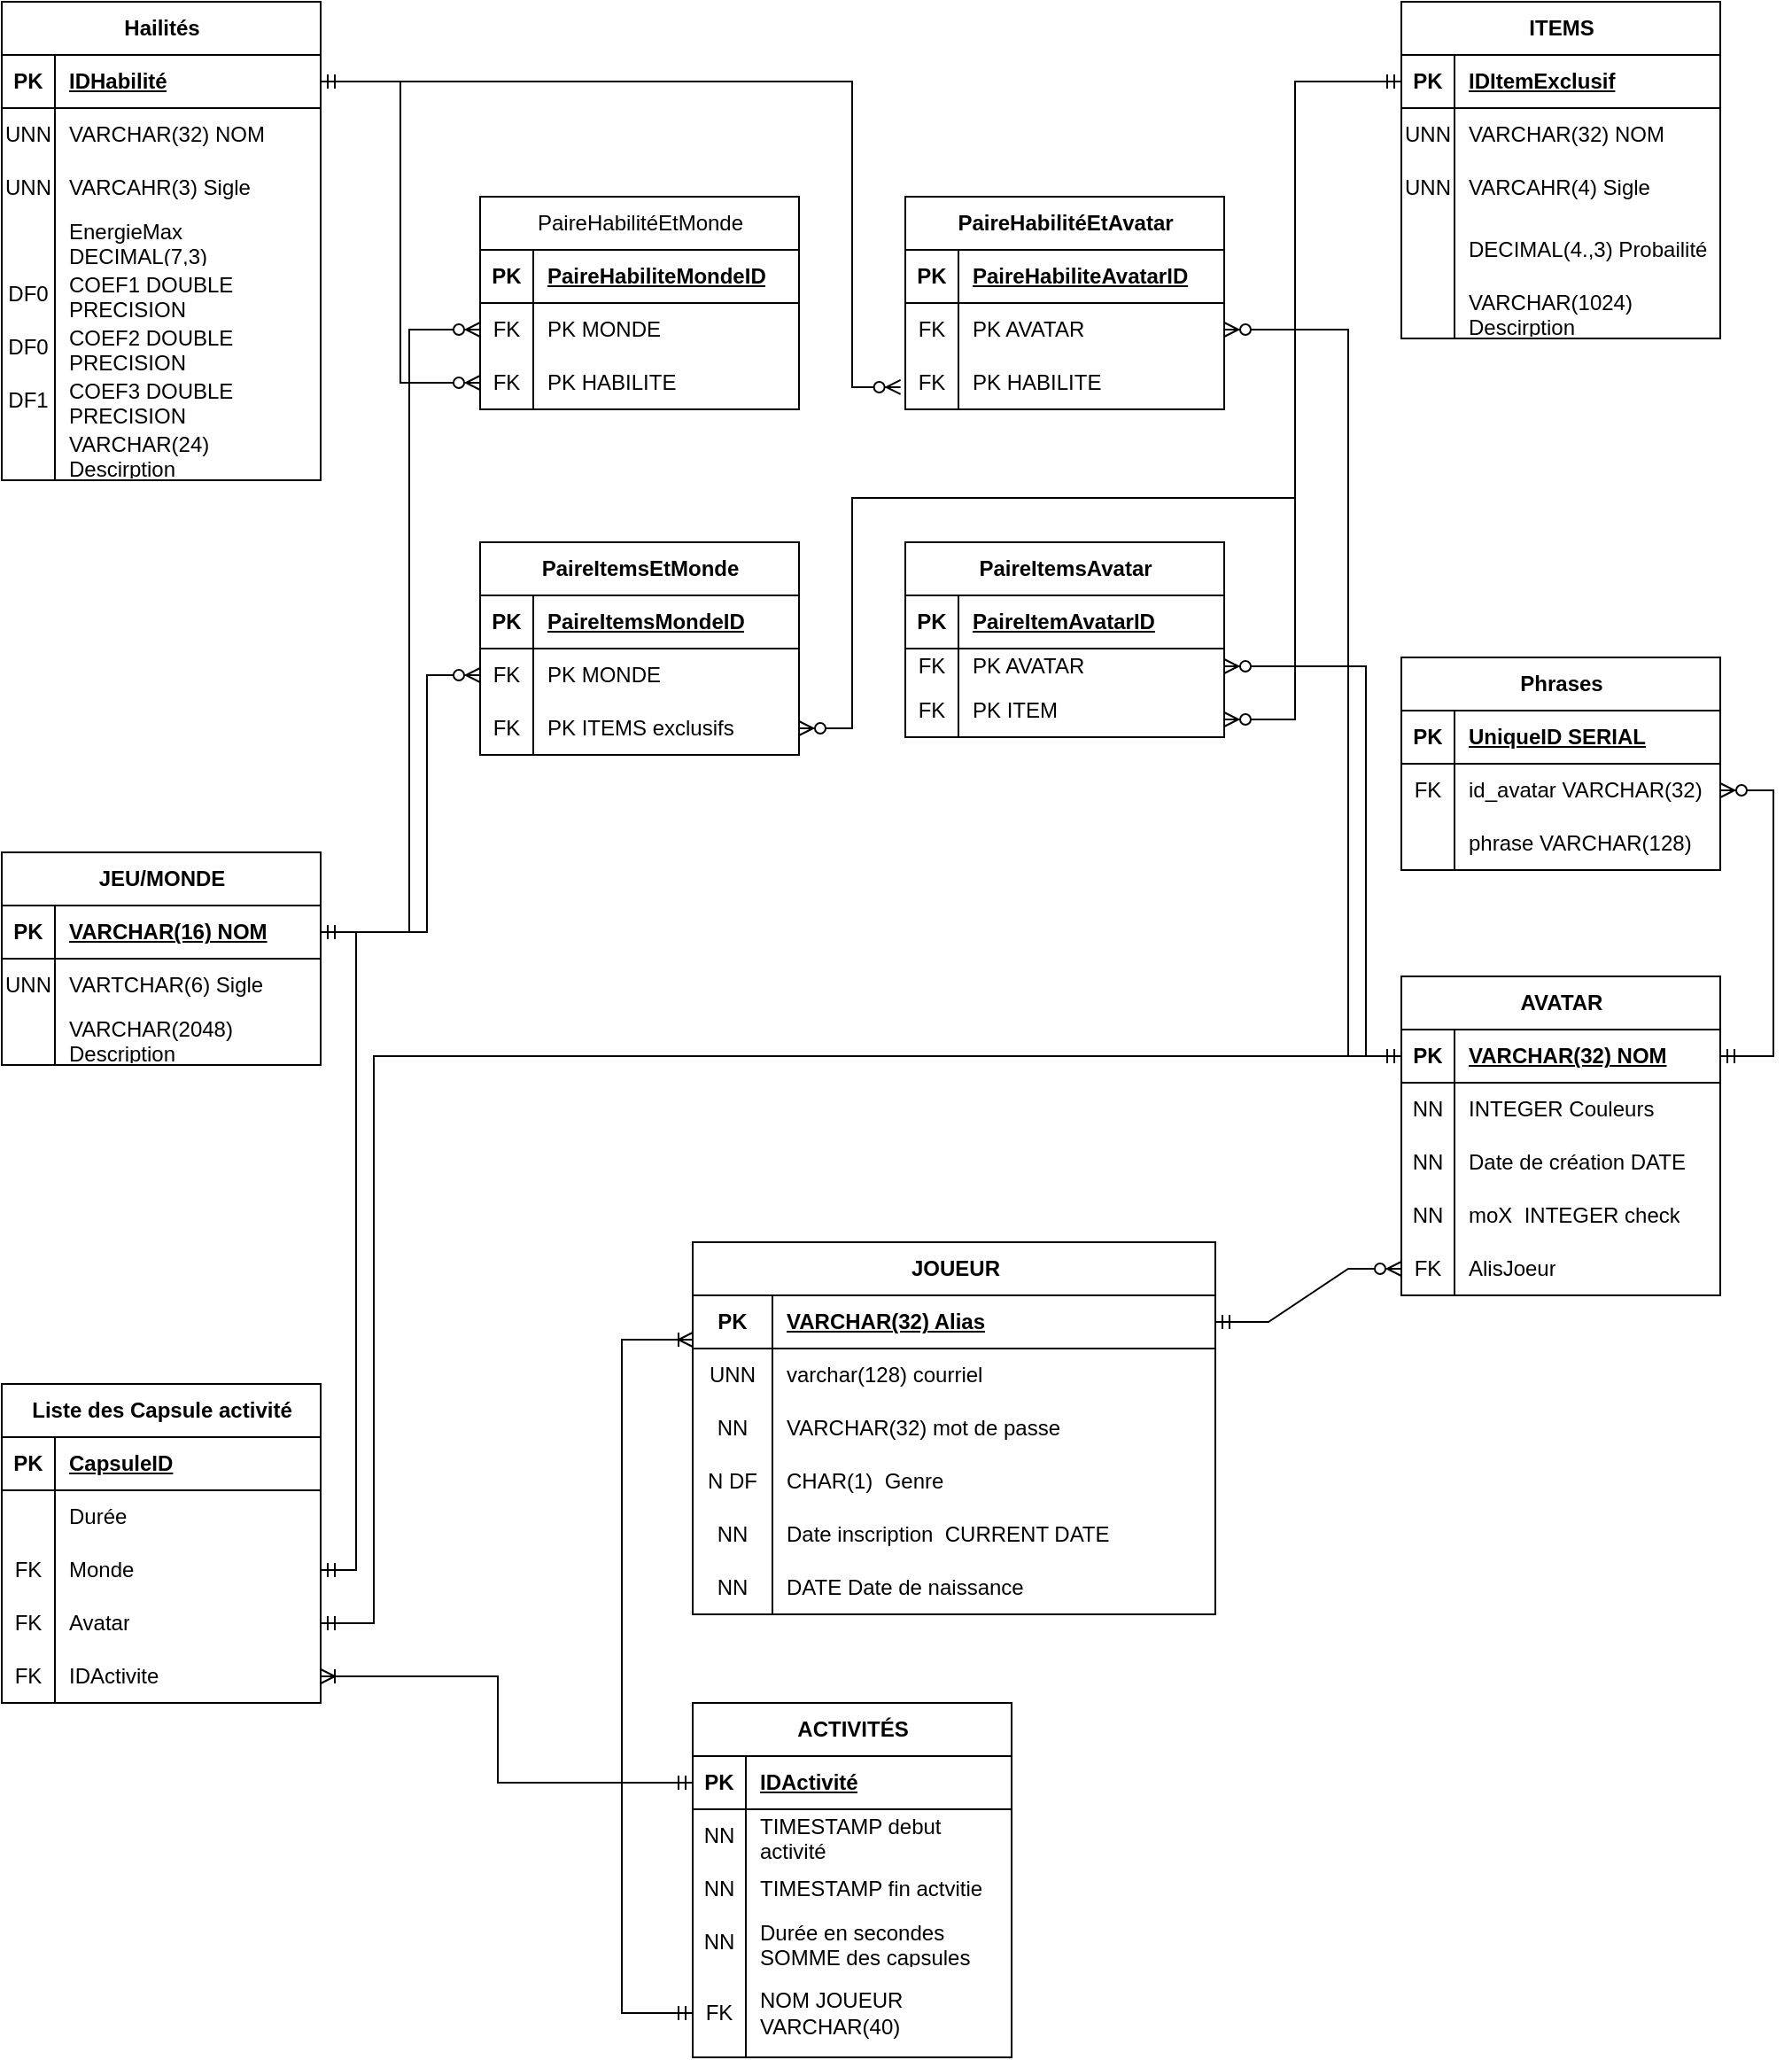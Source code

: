 <mxfile version="23.1.5" type="device">
  <diagram name="Page-1" id="9V0kFMJ7_Rp9jClF8x9w">
    <mxGraphModel dx="1509" dy="1923" grid="1" gridSize="10" guides="1" tooltips="1" connect="1" arrows="1" fold="1" page="1" pageScale="1" pageWidth="850" pageHeight="1100" math="0" shadow="0">
      <root>
        <mxCell id="0" />
        <mxCell id="1" parent="0" />
        <mxCell id="wjm0-ck4cc7Y-HXUN5Vo-1" value="JOUEUR" style="shape=table;startSize=30;container=1;collapsible=1;childLayout=tableLayout;fixedRows=1;rowLines=0;fontStyle=1;align=center;resizeLast=1;html=1;" parent="1" vertex="1">
          <mxGeometry x="480" y="140" width="295" height="210" as="geometry" />
        </mxCell>
        <mxCell id="wjm0-ck4cc7Y-HXUN5Vo-2" value="" style="shape=tableRow;horizontal=0;startSize=0;swimlaneHead=0;swimlaneBody=0;fillColor=none;collapsible=0;dropTarget=0;points=[[0,0.5],[1,0.5]];portConstraint=eastwest;top=0;left=0;right=0;bottom=1;" parent="wjm0-ck4cc7Y-HXUN5Vo-1" vertex="1">
          <mxGeometry y="30" width="295" height="30" as="geometry" />
        </mxCell>
        <mxCell id="wjm0-ck4cc7Y-HXUN5Vo-3" value="PK" style="shape=partialRectangle;connectable=0;fillColor=none;top=0;left=0;bottom=0;right=0;fontStyle=1;overflow=hidden;whiteSpace=wrap;html=1;" parent="wjm0-ck4cc7Y-HXUN5Vo-2" vertex="1">
          <mxGeometry width="45.0" height="30" as="geometry">
            <mxRectangle width="45.0" height="30" as="alternateBounds" />
          </mxGeometry>
        </mxCell>
        <mxCell id="wjm0-ck4cc7Y-HXUN5Vo-4" value="VARCHAR(32) Alias" style="shape=partialRectangle;connectable=0;fillColor=none;top=0;left=0;bottom=0;right=0;align=left;spacingLeft=6;fontStyle=5;overflow=hidden;whiteSpace=wrap;html=1;" parent="wjm0-ck4cc7Y-HXUN5Vo-2" vertex="1">
          <mxGeometry x="45.0" width="250.0" height="30" as="geometry">
            <mxRectangle width="250.0" height="30" as="alternateBounds" />
          </mxGeometry>
        </mxCell>
        <mxCell id="wjm0-ck4cc7Y-HXUN5Vo-5" value="" style="shape=tableRow;horizontal=0;startSize=0;swimlaneHead=0;swimlaneBody=0;fillColor=none;collapsible=0;dropTarget=0;points=[[0,0.5],[1,0.5]];portConstraint=eastwest;top=0;left=0;right=0;bottom=0;" parent="wjm0-ck4cc7Y-HXUN5Vo-1" vertex="1">
          <mxGeometry y="60" width="295" height="30" as="geometry" />
        </mxCell>
        <mxCell id="wjm0-ck4cc7Y-HXUN5Vo-6" value="UNN" style="shape=partialRectangle;connectable=0;fillColor=none;top=0;left=0;bottom=0;right=0;editable=1;overflow=hidden;whiteSpace=wrap;html=1;" parent="wjm0-ck4cc7Y-HXUN5Vo-5" vertex="1">
          <mxGeometry width="45.0" height="30" as="geometry">
            <mxRectangle width="45.0" height="30" as="alternateBounds" />
          </mxGeometry>
        </mxCell>
        <mxCell id="wjm0-ck4cc7Y-HXUN5Vo-7" value="varchar(128) courriel" style="shape=partialRectangle;connectable=0;fillColor=none;top=0;left=0;bottom=0;right=0;align=left;spacingLeft=6;overflow=hidden;whiteSpace=wrap;html=1;" parent="wjm0-ck4cc7Y-HXUN5Vo-5" vertex="1">
          <mxGeometry x="45.0" width="250.0" height="30" as="geometry">
            <mxRectangle width="250.0" height="30" as="alternateBounds" />
          </mxGeometry>
        </mxCell>
        <mxCell id="wjm0-ck4cc7Y-HXUN5Vo-8" value="" style="shape=tableRow;horizontal=0;startSize=0;swimlaneHead=0;swimlaneBody=0;fillColor=none;collapsible=0;dropTarget=0;points=[[0,0.5],[1,0.5]];portConstraint=eastwest;top=0;left=0;right=0;bottom=0;" parent="wjm0-ck4cc7Y-HXUN5Vo-1" vertex="1">
          <mxGeometry y="90" width="295" height="30" as="geometry" />
        </mxCell>
        <mxCell id="wjm0-ck4cc7Y-HXUN5Vo-9" value="NN" style="shape=partialRectangle;connectable=0;fillColor=none;top=0;left=0;bottom=0;right=0;editable=1;overflow=hidden;whiteSpace=wrap;html=1;" parent="wjm0-ck4cc7Y-HXUN5Vo-8" vertex="1">
          <mxGeometry width="45.0" height="30" as="geometry">
            <mxRectangle width="45.0" height="30" as="alternateBounds" />
          </mxGeometry>
        </mxCell>
        <mxCell id="wjm0-ck4cc7Y-HXUN5Vo-10" value="VARCHAR(32) mot de passe&amp;nbsp;" style="shape=partialRectangle;connectable=0;fillColor=none;top=0;left=0;bottom=0;right=0;align=left;spacingLeft=6;overflow=hidden;whiteSpace=wrap;html=1;" parent="wjm0-ck4cc7Y-HXUN5Vo-8" vertex="1">
          <mxGeometry x="45.0" width="250.0" height="30" as="geometry">
            <mxRectangle width="250.0" height="30" as="alternateBounds" />
          </mxGeometry>
        </mxCell>
        <mxCell id="wjm0-ck4cc7Y-HXUN5Vo-11" value="" style="shape=tableRow;horizontal=0;startSize=0;swimlaneHead=0;swimlaneBody=0;fillColor=none;collapsible=0;dropTarget=0;points=[[0,0.5],[1,0.5]];portConstraint=eastwest;top=0;left=0;right=0;bottom=0;" parent="wjm0-ck4cc7Y-HXUN5Vo-1" vertex="1">
          <mxGeometry y="120" width="295" height="30" as="geometry" />
        </mxCell>
        <mxCell id="wjm0-ck4cc7Y-HXUN5Vo-12" value="N DF" style="shape=partialRectangle;connectable=0;fillColor=none;top=0;left=0;bottom=0;right=0;editable=1;overflow=hidden;whiteSpace=wrap;html=1;" parent="wjm0-ck4cc7Y-HXUN5Vo-11" vertex="1">
          <mxGeometry width="45.0" height="30" as="geometry">
            <mxRectangle width="45.0" height="30" as="alternateBounds" />
          </mxGeometry>
        </mxCell>
        <mxCell id="wjm0-ck4cc7Y-HXUN5Vo-13" value="CHAR(1)&amp;nbsp; Genre" style="shape=partialRectangle;connectable=0;fillColor=none;top=0;left=0;bottom=0;right=0;align=left;spacingLeft=6;overflow=hidden;whiteSpace=wrap;html=1;" parent="wjm0-ck4cc7Y-HXUN5Vo-11" vertex="1">
          <mxGeometry x="45.0" width="250.0" height="30" as="geometry">
            <mxRectangle width="250.0" height="30" as="alternateBounds" />
          </mxGeometry>
        </mxCell>
        <mxCell id="wjm0-ck4cc7Y-HXUN5Vo-14" value="" style="shape=tableRow;horizontal=0;startSize=0;swimlaneHead=0;swimlaneBody=0;fillColor=none;collapsible=0;dropTarget=0;points=[[0,0.5],[1,0.5]];portConstraint=eastwest;top=0;left=0;right=0;bottom=0;" parent="wjm0-ck4cc7Y-HXUN5Vo-1" vertex="1">
          <mxGeometry y="150" width="295" height="30" as="geometry" />
        </mxCell>
        <mxCell id="wjm0-ck4cc7Y-HXUN5Vo-15" value="NN" style="shape=partialRectangle;connectable=0;fillColor=none;top=0;left=0;bottom=0;right=0;editable=1;overflow=hidden;whiteSpace=wrap;html=1;" parent="wjm0-ck4cc7Y-HXUN5Vo-14" vertex="1">
          <mxGeometry width="45.0" height="30" as="geometry">
            <mxRectangle width="45.0" height="30" as="alternateBounds" />
          </mxGeometry>
        </mxCell>
        <mxCell id="wjm0-ck4cc7Y-HXUN5Vo-16" value="Date inscription&amp;nbsp; CURRENT DATE" style="shape=partialRectangle;connectable=0;fillColor=none;top=0;left=0;bottom=0;right=0;align=left;spacingLeft=6;overflow=hidden;whiteSpace=wrap;html=1;" parent="wjm0-ck4cc7Y-HXUN5Vo-14" vertex="1">
          <mxGeometry x="45.0" width="250.0" height="30" as="geometry">
            <mxRectangle width="250.0" height="30" as="alternateBounds" />
          </mxGeometry>
        </mxCell>
        <mxCell id="wjm0-ck4cc7Y-HXUN5Vo-17" style="shape=tableRow;horizontal=0;startSize=0;swimlaneHead=0;swimlaneBody=0;fillColor=none;collapsible=0;dropTarget=0;points=[[0,0.5],[1,0.5]];portConstraint=eastwest;top=0;left=0;right=0;bottom=0;" parent="wjm0-ck4cc7Y-HXUN5Vo-1" vertex="1">
          <mxGeometry y="180" width="295" height="30" as="geometry" />
        </mxCell>
        <mxCell id="wjm0-ck4cc7Y-HXUN5Vo-18" value="NN" style="shape=partialRectangle;connectable=0;fillColor=none;top=0;left=0;bottom=0;right=0;editable=1;overflow=hidden;whiteSpace=wrap;html=1;" parent="wjm0-ck4cc7Y-HXUN5Vo-17" vertex="1">
          <mxGeometry width="45.0" height="30" as="geometry">
            <mxRectangle width="45.0" height="30" as="alternateBounds" />
          </mxGeometry>
        </mxCell>
        <mxCell id="wjm0-ck4cc7Y-HXUN5Vo-19" value="DATE Date de naissance&amp;nbsp;" style="shape=partialRectangle;connectable=0;fillColor=none;top=0;left=0;bottom=0;right=0;align=left;spacingLeft=6;overflow=hidden;whiteSpace=wrap;html=1;" parent="wjm0-ck4cc7Y-HXUN5Vo-17" vertex="1">
          <mxGeometry x="45.0" width="250.0" height="30" as="geometry">
            <mxRectangle width="250.0" height="30" as="alternateBounds" />
          </mxGeometry>
        </mxCell>
        <mxCell id="wjm0-ck4cc7Y-HXUN5Vo-54" value="JEU/MONDE" style="shape=table;startSize=30;container=1;collapsible=1;childLayout=tableLayout;fixedRows=1;rowLines=0;fontStyle=1;align=center;resizeLast=1;html=1;" parent="1" vertex="1">
          <mxGeometry x="90" y="-80" width="180" height="120.0" as="geometry" />
        </mxCell>
        <mxCell id="wjm0-ck4cc7Y-HXUN5Vo-55" value="" style="shape=tableRow;horizontal=0;startSize=0;swimlaneHead=0;swimlaneBody=0;fillColor=none;collapsible=0;dropTarget=0;points=[[0,0.5],[1,0.5]];portConstraint=eastwest;top=0;left=0;right=0;bottom=1;" parent="wjm0-ck4cc7Y-HXUN5Vo-54" vertex="1">
          <mxGeometry y="30" width="180" height="30" as="geometry" />
        </mxCell>
        <mxCell id="wjm0-ck4cc7Y-HXUN5Vo-56" value="PK" style="shape=partialRectangle;connectable=0;fillColor=none;top=0;left=0;bottom=0;right=0;fontStyle=1;overflow=hidden;whiteSpace=wrap;html=1;" parent="wjm0-ck4cc7Y-HXUN5Vo-55" vertex="1">
          <mxGeometry width="30" height="30" as="geometry">
            <mxRectangle width="30" height="30" as="alternateBounds" />
          </mxGeometry>
        </mxCell>
        <mxCell id="wjm0-ck4cc7Y-HXUN5Vo-57" value="VARCHAR(16) NOM" style="shape=partialRectangle;connectable=0;fillColor=none;top=0;left=0;bottom=0;right=0;align=left;spacingLeft=6;fontStyle=5;overflow=hidden;whiteSpace=wrap;html=1;" parent="wjm0-ck4cc7Y-HXUN5Vo-55" vertex="1">
          <mxGeometry x="30" width="150" height="30" as="geometry">
            <mxRectangle width="150" height="30" as="alternateBounds" />
          </mxGeometry>
        </mxCell>
        <mxCell id="wjm0-ck4cc7Y-HXUN5Vo-58" value="" style="shape=tableRow;horizontal=0;startSize=0;swimlaneHead=0;swimlaneBody=0;fillColor=none;collapsible=0;dropTarget=0;points=[[0,0.5],[1,0.5]];portConstraint=eastwest;top=0;left=0;right=0;bottom=0;" parent="wjm0-ck4cc7Y-HXUN5Vo-54" vertex="1">
          <mxGeometry y="60" width="180" height="30" as="geometry" />
        </mxCell>
        <mxCell id="wjm0-ck4cc7Y-HXUN5Vo-59" value="UNN" style="shape=partialRectangle;connectable=0;fillColor=none;top=0;left=0;bottom=0;right=0;editable=1;overflow=hidden;whiteSpace=wrap;html=1;" parent="wjm0-ck4cc7Y-HXUN5Vo-58" vertex="1">
          <mxGeometry width="30" height="30" as="geometry">
            <mxRectangle width="30" height="30" as="alternateBounds" />
          </mxGeometry>
        </mxCell>
        <mxCell id="wjm0-ck4cc7Y-HXUN5Vo-60" value="VARTCHAR(6) Sigle" style="shape=partialRectangle;connectable=0;fillColor=none;top=0;left=0;bottom=0;right=0;align=left;spacingLeft=6;overflow=hidden;whiteSpace=wrap;html=1;" parent="wjm0-ck4cc7Y-HXUN5Vo-58" vertex="1">
          <mxGeometry x="30" width="150" height="30" as="geometry">
            <mxRectangle width="150" height="30" as="alternateBounds" />
          </mxGeometry>
        </mxCell>
        <mxCell id="wjm0-ck4cc7Y-HXUN5Vo-61" value="" style="shape=tableRow;horizontal=0;startSize=0;swimlaneHead=0;swimlaneBody=0;fillColor=none;collapsible=0;dropTarget=0;points=[[0,0.5],[1,0.5]];portConstraint=eastwest;top=0;left=0;right=0;bottom=0;" parent="wjm0-ck4cc7Y-HXUN5Vo-54" vertex="1">
          <mxGeometry y="90" width="180" height="30" as="geometry" />
        </mxCell>
        <mxCell id="wjm0-ck4cc7Y-HXUN5Vo-62" value="" style="shape=partialRectangle;connectable=0;fillColor=none;top=0;left=0;bottom=0;right=0;editable=1;overflow=hidden;whiteSpace=wrap;html=1;" parent="wjm0-ck4cc7Y-HXUN5Vo-61" vertex="1">
          <mxGeometry width="30" height="30" as="geometry">
            <mxRectangle width="30" height="30" as="alternateBounds" />
          </mxGeometry>
        </mxCell>
        <mxCell id="wjm0-ck4cc7Y-HXUN5Vo-63" value="VARCHAR(2048) Description" style="shape=partialRectangle;connectable=0;fillColor=none;top=0;left=0;bottom=0;right=0;align=left;spacingLeft=6;overflow=hidden;whiteSpace=wrap;html=1;" parent="wjm0-ck4cc7Y-HXUN5Vo-61" vertex="1">
          <mxGeometry x="30" width="150" height="30" as="geometry">
            <mxRectangle width="150" height="30" as="alternateBounds" />
          </mxGeometry>
        </mxCell>
        <mxCell id="wjm0-ck4cc7Y-HXUN5Vo-73" value="AVATAR" style="shape=table;startSize=30;container=1;collapsible=1;childLayout=tableLayout;fixedRows=1;rowLines=0;fontStyle=1;align=center;resizeLast=1;html=1;" parent="1" vertex="1">
          <mxGeometry x="880" y="-10" width="180" height="180" as="geometry" />
        </mxCell>
        <mxCell id="wjm0-ck4cc7Y-HXUN5Vo-74" value="" style="shape=tableRow;horizontal=0;startSize=0;swimlaneHead=0;swimlaneBody=0;fillColor=none;collapsible=0;dropTarget=0;points=[[0,0.5],[1,0.5]];portConstraint=eastwest;top=0;left=0;right=0;bottom=1;" parent="wjm0-ck4cc7Y-HXUN5Vo-73" vertex="1">
          <mxGeometry y="30" width="180" height="30" as="geometry" />
        </mxCell>
        <mxCell id="wjm0-ck4cc7Y-HXUN5Vo-75" value="PK" style="shape=partialRectangle;connectable=0;fillColor=none;top=0;left=0;bottom=0;right=0;fontStyle=1;overflow=hidden;whiteSpace=wrap;html=1;" parent="wjm0-ck4cc7Y-HXUN5Vo-74" vertex="1">
          <mxGeometry width="30" height="30" as="geometry">
            <mxRectangle width="30" height="30" as="alternateBounds" />
          </mxGeometry>
        </mxCell>
        <mxCell id="wjm0-ck4cc7Y-HXUN5Vo-76" value="VARCHAR(32) NOM" style="shape=partialRectangle;connectable=0;fillColor=none;top=0;left=0;bottom=0;right=0;align=left;spacingLeft=6;fontStyle=5;overflow=hidden;whiteSpace=wrap;html=1;" parent="wjm0-ck4cc7Y-HXUN5Vo-74" vertex="1">
          <mxGeometry x="30" width="150" height="30" as="geometry">
            <mxRectangle width="150" height="30" as="alternateBounds" />
          </mxGeometry>
        </mxCell>
        <mxCell id="wjm0-ck4cc7Y-HXUN5Vo-80" value="" style="shape=tableRow;horizontal=0;startSize=0;swimlaneHead=0;swimlaneBody=0;fillColor=none;collapsible=0;dropTarget=0;points=[[0,0.5],[1,0.5]];portConstraint=eastwest;top=0;left=0;right=0;bottom=0;" parent="wjm0-ck4cc7Y-HXUN5Vo-73" vertex="1">
          <mxGeometry y="60" width="180" height="30" as="geometry" />
        </mxCell>
        <mxCell id="wjm0-ck4cc7Y-HXUN5Vo-81" value="NN" style="shape=partialRectangle;connectable=0;fillColor=none;top=0;left=0;bottom=0;right=0;editable=1;overflow=hidden;whiteSpace=wrap;html=1;" parent="wjm0-ck4cc7Y-HXUN5Vo-80" vertex="1">
          <mxGeometry width="30" height="30" as="geometry">
            <mxRectangle width="30" height="30" as="alternateBounds" />
          </mxGeometry>
        </mxCell>
        <mxCell id="wjm0-ck4cc7Y-HXUN5Vo-82" value="INTEGER Couleurs" style="shape=partialRectangle;connectable=0;fillColor=none;top=0;left=0;bottom=0;right=0;align=left;spacingLeft=6;overflow=hidden;whiteSpace=wrap;html=1;labelBackgroundColor=none;" parent="wjm0-ck4cc7Y-HXUN5Vo-80" vertex="1">
          <mxGeometry x="30" width="150" height="30" as="geometry">
            <mxRectangle width="150" height="30" as="alternateBounds" />
          </mxGeometry>
        </mxCell>
        <mxCell id="wjm0-ck4cc7Y-HXUN5Vo-83" value="" style="shape=tableRow;horizontal=0;startSize=0;swimlaneHead=0;swimlaneBody=0;fillColor=none;collapsible=0;dropTarget=0;points=[[0,0.5],[1,0.5]];portConstraint=eastwest;top=0;left=0;right=0;bottom=0;" parent="wjm0-ck4cc7Y-HXUN5Vo-73" vertex="1">
          <mxGeometry y="90" width="180" height="30" as="geometry" />
        </mxCell>
        <mxCell id="wjm0-ck4cc7Y-HXUN5Vo-84" value="NN" style="shape=partialRectangle;connectable=0;fillColor=none;top=0;left=0;bottom=0;right=0;editable=1;overflow=hidden;whiteSpace=wrap;html=1;" parent="wjm0-ck4cc7Y-HXUN5Vo-83" vertex="1">
          <mxGeometry width="30" height="30" as="geometry">
            <mxRectangle width="30" height="30" as="alternateBounds" />
          </mxGeometry>
        </mxCell>
        <mxCell id="wjm0-ck4cc7Y-HXUN5Vo-85" value="Date de création DATE" style="shape=partialRectangle;connectable=0;fillColor=none;top=0;left=0;bottom=0;right=0;align=left;spacingLeft=6;overflow=hidden;whiteSpace=wrap;html=1;" parent="wjm0-ck4cc7Y-HXUN5Vo-83" vertex="1">
          <mxGeometry x="30" width="150" height="30" as="geometry">
            <mxRectangle width="150" height="30" as="alternateBounds" />
          </mxGeometry>
        </mxCell>
        <mxCell id="wjm0-ck4cc7Y-HXUN5Vo-92" style="shape=tableRow;horizontal=0;startSize=0;swimlaneHead=0;swimlaneBody=0;fillColor=none;collapsible=0;dropTarget=0;points=[[0,0.5],[1,0.5]];portConstraint=eastwest;top=0;left=0;right=0;bottom=0;" parent="wjm0-ck4cc7Y-HXUN5Vo-73" vertex="1">
          <mxGeometry y="120" width="180" height="30" as="geometry" />
        </mxCell>
        <mxCell id="wjm0-ck4cc7Y-HXUN5Vo-93" value="NN" style="shape=partialRectangle;connectable=0;fillColor=none;top=0;left=0;bottom=0;right=0;editable=1;overflow=hidden;whiteSpace=wrap;html=1;" parent="wjm0-ck4cc7Y-HXUN5Vo-92" vertex="1">
          <mxGeometry width="30" height="30" as="geometry">
            <mxRectangle width="30" height="30" as="alternateBounds" />
          </mxGeometry>
        </mxCell>
        <mxCell id="wjm0-ck4cc7Y-HXUN5Vo-94" value="moX&amp;nbsp; INTEGER check" style="shape=partialRectangle;connectable=0;fillColor=none;top=0;left=0;bottom=0;right=0;align=left;spacingLeft=6;overflow=hidden;whiteSpace=wrap;html=1;" parent="wjm0-ck4cc7Y-HXUN5Vo-92" vertex="1">
          <mxGeometry x="30" width="150" height="30" as="geometry">
            <mxRectangle width="150" height="30" as="alternateBounds" />
          </mxGeometry>
        </mxCell>
        <mxCell id="S_9djuN6LzUMm2BmIioB-1" style="shape=tableRow;horizontal=0;startSize=0;swimlaneHead=0;swimlaneBody=0;fillColor=none;collapsible=0;dropTarget=0;points=[[0,0.5],[1,0.5]];portConstraint=eastwest;top=0;left=0;right=0;bottom=0;" parent="wjm0-ck4cc7Y-HXUN5Vo-73" vertex="1">
          <mxGeometry y="150" width="180" height="30" as="geometry" />
        </mxCell>
        <mxCell id="S_9djuN6LzUMm2BmIioB-2" value="FK" style="shape=partialRectangle;connectable=0;fillColor=none;top=0;left=0;bottom=0;right=0;editable=1;overflow=hidden;whiteSpace=wrap;html=1;" parent="S_9djuN6LzUMm2BmIioB-1" vertex="1">
          <mxGeometry width="30" height="30" as="geometry">
            <mxRectangle width="30" height="30" as="alternateBounds" />
          </mxGeometry>
        </mxCell>
        <mxCell id="S_9djuN6LzUMm2BmIioB-3" value="AlisJoeur" style="shape=partialRectangle;connectable=0;fillColor=none;top=0;left=0;bottom=0;right=0;align=left;spacingLeft=6;overflow=hidden;whiteSpace=wrap;html=1;" parent="S_9djuN6LzUMm2BmIioB-1" vertex="1">
          <mxGeometry x="30" width="150" height="30" as="geometry">
            <mxRectangle width="150" height="30" as="alternateBounds" />
          </mxGeometry>
        </mxCell>
        <mxCell id="wjm0-ck4cc7Y-HXUN5Vo-109" value="Liste des Capsule activité" style="shape=table;startSize=30;container=1;collapsible=1;childLayout=tableLayout;fixedRows=1;rowLines=0;fontStyle=1;align=center;resizeLast=1;html=1;" parent="1" vertex="1">
          <mxGeometry x="90" y="220" width="180" height="180" as="geometry" />
        </mxCell>
        <mxCell id="wjm0-ck4cc7Y-HXUN5Vo-110" value="" style="shape=tableRow;horizontal=0;startSize=0;swimlaneHead=0;swimlaneBody=0;fillColor=none;collapsible=0;dropTarget=0;points=[[0,0.5],[1,0.5]];portConstraint=eastwest;top=0;left=0;right=0;bottom=1;" parent="wjm0-ck4cc7Y-HXUN5Vo-109" vertex="1">
          <mxGeometry y="30" width="180" height="30" as="geometry" />
        </mxCell>
        <mxCell id="wjm0-ck4cc7Y-HXUN5Vo-111" value="PK" style="shape=partialRectangle;connectable=0;fillColor=none;top=0;left=0;bottom=0;right=0;fontStyle=1;overflow=hidden;whiteSpace=wrap;html=1;" parent="wjm0-ck4cc7Y-HXUN5Vo-110" vertex="1">
          <mxGeometry width="30" height="30" as="geometry">
            <mxRectangle width="30" height="30" as="alternateBounds" />
          </mxGeometry>
        </mxCell>
        <mxCell id="wjm0-ck4cc7Y-HXUN5Vo-112" value="CapsuleID" style="shape=partialRectangle;connectable=0;fillColor=none;top=0;left=0;bottom=0;right=0;align=left;spacingLeft=6;fontStyle=5;overflow=hidden;whiteSpace=wrap;html=1;" parent="wjm0-ck4cc7Y-HXUN5Vo-110" vertex="1">
          <mxGeometry x="30" width="150" height="30" as="geometry">
            <mxRectangle width="150" height="30" as="alternateBounds" />
          </mxGeometry>
        </mxCell>
        <mxCell id="wjm0-ck4cc7Y-HXUN5Vo-113" value="" style="shape=tableRow;horizontal=0;startSize=0;swimlaneHead=0;swimlaneBody=0;fillColor=none;collapsible=0;dropTarget=0;points=[[0,0.5],[1,0.5]];portConstraint=eastwest;top=0;left=0;right=0;bottom=0;" parent="wjm0-ck4cc7Y-HXUN5Vo-109" vertex="1">
          <mxGeometry y="60" width="180" height="30" as="geometry" />
        </mxCell>
        <mxCell id="wjm0-ck4cc7Y-HXUN5Vo-114" value="" style="shape=partialRectangle;connectable=0;fillColor=none;top=0;left=0;bottom=0;right=0;editable=1;overflow=hidden;whiteSpace=wrap;html=1;" parent="wjm0-ck4cc7Y-HXUN5Vo-113" vertex="1">
          <mxGeometry width="30" height="30" as="geometry">
            <mxRectangle width="30" height="30" as="alternateBounds" />
          </mxGeometry>
        </mxCell>
        <mxCell id="wjm0-ck4cc7Y-HXUN5Vo-115" value="Durée" style="shape=partialRectangle;connectable=0;fillColor=none;top=0;left=0;bottom=0;right=0;align=left;spacingLeft=6;overflow=hidden;whiteSpace=wrap;html=1;" parent="wjm0-ck4cc7Y-HXUN5Vo-113" vertex="1">
          <mxGeometry x="30" width="150" height="30" as="geometry">
            <mxRectangle width="150" height="30" as="alternateBounds" />
          </mxGeometry>
        </mxCell>
        <mxCell id="wjm0-ck4cc7Y-HXUN5Vo-116" value="" style="shape=tableRow;horizontal=0;startSize=0;swimlaneHead=0;swimlaneBody=0;fillColor=none;collapsible=0;dropTarget=0;points=[[0,0.5],[1,0.5]];portConstraint=eastwest;top=0;left=0;right=0;bottom=0;" parent="wjm0-ck4cc7Y-HXUN5Vo-109" vertex="1">
          <mxGeometry y="90" width="180" height="30" as="geometry" />
        </mxCell>
        <mxCell id="wjm0-ck4cc7Y-HXUN5Vo-117" value="FK" style="shape=partialRectangle;connectable=0;fillColor=none;top=0;left=0;bottom=0;right=0;editable=1;overflow=hidden;whiteSpace=wrap;html=1;" parent="wjm0-ck4cc7Y-HXUN5Vo-116" vertex="1">
          <mxGeometry width="30" height="30" as="geometry">
            <mxRectangle width="30" height="30" as="alternateBounds" />
          </mxGeometry>
        </mxCell>
        <mxCell id="wjm0-ck4cc7Y-HXUN5Vo-118" value="Monde" style="shape=partialRectangle;connectable=0;fillColor=none;top=0;left=0;bottom=0;right=0;align=left;spacingLeft=6;overflow=hidden;whiteSpace=wrap;html=1;" parent="wjm0-ck4cc7Y-HXUN5Vo-116" vertex="1">
          <mxGeometry x="30" width="150" height="30" as="geometry">
            <mxRectangle width="150" height="30" as="alternateBounds" />
          </mxGeometry>
        </mxCell>
        <mxCell id="wjm0-ck4cc7Y-HXUN5Vo-119" value="" style="shape=tableRow;horizontal=0;startSize=0;swimlaneHead=0;swimlaneBody=0;fillColor=none;collapsible=0;dropTarget=0;points=[[0,0.5],[1,0.5]];portConstraint=eastwest;top=0;left=0;right=0;bottom=0;" parent="wjm0-ck4cc7Y-HXUN5Vo-109" vertex="1">
          <mxGeometry y="120" width="180" height="30" as="geometry" />
        </mxCell>
        <mxCell id="wjm0-ck4cc7Y-HXUN5Vo-120" value="FK" style="shape=partialRectangle;connectable=0;fillColor=none;top=0;left=0;bottom=0;right=0;editable=1;overflow=hidden;whiteSpace=wrap;html=1;" parent="wjm0-ck4cc7Y-HXUN5Vo-119" vertex="1">
          <mxGeometry width="30" height="30" as="geometry">
            <mxRectangle width="30" height="30" as="alternateBounds" />
          </mxGeometry>
        </mxCell>
        <mxCell id="wjm0-ck4cc7Y-HXUN5Vo-121" value="Avatar" style="shape=partialRectangle;connectable=0;fillColor=none;top=0;left=0;bottom=0;right=0;align=left;spacingLeft=6;overflow=hidden;whiteSpace=wrap;html=1;" parent="wjm0-ck4cc7Y-HXUN5Vo-119" vertex="1">
          <mxGeometry x="30" width="150" height="30" as="geometry">
            <mxRectangle width="150" height="30" as="alternateBounds" />
          </mxGeometry>
        </mxCell>
        <mxCell id="S_9djuN6LzUMm2BmIioB-5" style="shape=tableRow;horizontal=0;startSize=0;swimlaneHead=0;swimlaneBody=0;fillColor=none;collapsible=0;dropTarget=0;points=[[0,0.5],[1,0.5]];portConstraint=eastwest;top=0;left=0;right=0;bottom=0;" parent="wjm0-ck4cc7Y-HXUN5Vo-109" vertex="1">
          <mxGeometry y="150" width="180" height="30" as="geometry" />
        </mxCell>
        <mxCell id="S_9djuN6LzUMm2BmIioB-6" value="FK" style="shape=partialRectangle;connectable=0;fillColor=none;top=0;left=0;bottom=0;right=0;editable=1;overflow=hidden;whiteSpace=wrap;html=1;" parent="S_9djuN6LzUMm2BmIioB-5" vertex="1">
          <mxGeometry width="30" height="30" as="geometry">
            <mxRectangle width="30" height="30" as="alternateBounds" />
          </mxGeometry>
        </mxCell>
        <mxCell id="S_9djuN6LzUMm2BmIioB-7" value="IDActivite" style="shape=partialRectangle;connectable=0;fillColor=none;top=0;left=0;bottom=0;right=0;align=left;spacingLeft=6;overflow=hidden;whiteSpace=wrap;html=1;" parent="S_9djuN6LzUMm2BmIioB-5" vertex="1">
          <mxGeometry x="30" width="150" height="30" as="geometry">
            <mxRectangle width="150" height="30" as="alternateBounds" />
          </mxGeometry>
        </mxCell>
        <mxCell id="wjm0-ck4cc7Y-HXUN5Vo-131" value="Hailités" style="shape=table;startSize=30;container=1;collapsible=1;childLayout=tableLayout;fixedRows=1;rowLines=0;fontStyle=1;align=center;resizeLast=1;html=1;" parent="1" vertex="1">
          <mxGeometry x="90" y="-560" width="180" height="270" as="geometry" />
        </mxCell>
        <mxCell id="wjm0-ck4cc7Y-HXUN5Vo-132" value="" style="shape=tableRow;horizontal=0;startSize=0;swimlaneHead=0;swimlaneBody=0;fillColor=none;collapsible=0;dropTarget=0;points=[[0,0.5],[1,0.5]];portConstraint=eastwest;top=0;left=0;right=0;bottom=1;" parent="wjm0-ck4cc7Y-HXUN5Vo-131" vertex="1">
          <mxGeometry y="30" width="180" height="30" as="geometry" />
        </mxCell>
        <mxCell id="wjm0-ck4cc7Y-HXUN5Vo-133" value="PK" style="shape=partialRectangle;connectable=0;fillColor=none;top=0;left=0;bottom=0;right=0;fontStyle=1;overflow=hidden;whiteSpace=wrap;html=1;" parent="wjm0-ck4cc7Y-HXUN5Vo-132" vertex="1">
          <mxGeometry width="30" height="30" as="geometry">
            <mxRectangle width="30" height="30" as="alternateBounds" />
          </mxGeometry>
        </mxCell>
        <mxCell id="wjm0-ck4cc7Y-HXUN5Vo-134" value="IDHabilité" style="shape=partialRectangle;connectable=0;fillColor=none;top=0;left=0;bottom=0;right=0;align=left;spacingLeft=6;fontStyle=5;overflow=hidden;whiteSpace=wrap;html=1;" parent="wjm0-ck4cc7Y-HXUN5Vo-132" vertex="1">
          <mxGeometry x="30" width="150" height="30" as="geometry">
            <mxRectangle width="150" height="30" as="alternateBounds" />
          </mxGeometry>
        </mxCell>
        <mxCell id="wjm0-ck4cc7Y-HXUN5Vo-135" value="" style="shape=tableRow;horizontal=0;startSize=0;swimlaneHead=0;swimlaneBody=0;fillColor=none;collapsible=0;dropTarget=0;points=[[0,0.5],[1,0.5]];portConstraint=eastwest;top=0;left=0;right=0;bottom=0;" parent="wjm0-ck4cc7Y-HXUN5Vo-131" vertex="1">
          <mxGeometry y="60" width="180" height="30" as="geometry" />
        </mxCell>
        <mxCell id="wjm0-ck4cc7Y-HXUN5Vo-136" value="UNN" style="shape=partialRectangle;connectable=0;fillColor=none;top=0;left=0;bottom=0;right=0;editable=1;overflow=hidden;whiteSpace=wrap;html=1;" parent="wjm0-ck4cc7Y-HXUN5Vo-135" vertex="1">
          <mxGeometry width="30" height="30" as="geometry">
            <mxRectangle width="30" height="30" as="alternateBounds" />
          </mxGeometry>
        </mxCell>
        <mxCell id="wjm0-ck4cc7Y-HXUN5Vo-137" value="VARCHAR(32) NOM" style="shape=partialRectangle;connectable=0;fillColor=none;top=0;left=0;bottom=0;right=0;align=left;spacingLeft=6;overflow=hidden;whiteSpace=wrap;html=1;" parent="wjm0-ck4cc7Y-HXUN5Vo-135" vertex="1">
          <mxGeometry x="30" width="150" height="30" as="geometry">
            <mxRectangle width="150" height="30" as="alternateBounds" />
          </mxGeometry>
        </mxCell>
        <mxCell id="wjm0-ck4cc7Y-HXUN5Vo-138" value="" style="shape=tableRow;horizontal=0;startSize=0;swimlaneHead=0;swimlaneBody=0;fillColor=none;collapsible=0;dropTarget=0;points=[[0,0.5],[1,0.5]];portConstraint=eastwest;top=0;left=0;right=0;bottom=0;" parent="wjm0-ck4cc7Y-HXUN5Vo-131" vertex="1">
          <mxGeometry y="90" width="180" height="30" as="geometry" />
        </mxCell>
        <mxCell id="wjm0-ck4cc7Y-HXUN5Vo-139" value="UNN" style="shape=partialRectangle;connectable=0;fillColor=none;top=0;left=0;bottom=0;right=0;editable=1;overflow=hidden;whiteSpace=wrap;html=1;" parent="wjm0-ck4cc7Y-HXUN5Vo-138" vertex="1">
          <mxGeometry width="30" height="30" as="geometry">
            <mxRectangle width="30" height="30" as="alternateBounds" />
          </mxGeometry>
        </mxCell>
        <mxCell id="wjm0-ck4cc7Y-HXUN5Vo-140" value="VARCAHR(3) Sigle" style="shape=partialRectangle;connectable=0;fillColor=none;top=0;left=0;bottom=0;right=0;align=left;spacingLeft=6;overflow=hidden;whiteSpace=wrap;html=1;" parent="wjm0-ck4cc7Y-HXUN5Vo-138" vertex="1">
          <mxGeometry x="30" width="150" height="30" as="geometry">
            <mxRectangle width="150" height="30" as="alternateBounds" />
          </mxGeometry>
        </mxCell>
        <mxCell id="wjm0-ck4cc7Y-HXUN5Vo-141" value="" style="shape=tableRow;horizontal=0;startSize=0;swimlaneHead=0;swimlaneBody=0;fillColor=none;collapsible=0;dropTarget=0;points=[[0,0.5],[1,0.5]];portConstraint=eastwest;top=0;left=0;right=0;bottom=0;" parent="wjm0-ck4cc7Y-HXUN5Vo-131" vertex="1">
          <mxGeometry y="120" width="180" height="30" as="geometry" />
        </mxCell>
        <mxCell id="wjm0-ck4cc7Y-HXUN5Vo-142" value="" style="shape=partialRectangle;connectable=0;fillColor=none;top=0;left=0;bottom=0;right=0;editable=1;overflow=hidden;whiteSpace=wrap;html=1;" parent="wjm0-ck4cc7Y-HXUN5Vo-141" vertex="1">
          <mxGeometry width="30" height="30" as="geometry">
            <mxRectangle width="30" height="30" as="alternateBounds" />
          </mxGeometry>
        </mxCell>
        <mxCell id="wjm0-ck4cc7Y-HXUN5Vo-143" value="EnergieMax DECIMAL(7,3)" style="shape=partialRectangle;connectable=0;fillColor=none;top=0;left=0;bottom=0;right=0;align=left;spacingLeft=6;overflow=hidden;whiteSpace=wrap;html=1;" parent="wjm0-ck4cc7Y-HXUN5Vo-141" vertex="1">
          <mxGeometry x="30" width="150" height="30" as="geometry">
            <mxRectangle width="150" height="30" as="alternateBounds" />
          </mxGeometry>
        </mxCell>
        <mxCell id="wjm0-ck4cc7Y-HXUN5Vo-144" style="shape=tableRow;horizontal=0;startSize=0;swimlaneHead=0;swimlaneBody=0;fillColor=none;collapsible=0;dropTarget=0;points=[[0,0.5],[1,0.5]];portConstraint=eastwest;top=0;left=0;right=0;bottom=0;" parent="wjm0-ck4cc7Y-HXUN5Vo-131" vertex="1">
          <mxGeometry y="150" width="180" height="30" as="geometry" />
        </mxCell>
        <mxCell id="wjm0-ck4cc7Y-HXUN5Vo-145" value="DF0" style="shape=partialRectangle;connectable=0;fillColor=none;top=0;left=0;bottom=0;right=0;editable=1;overflow=hidden;whiteSpace=wrap;html=1;" parent="wjm0-ck4cc7Y-HXUN5Vo-144" vertex="1">
          <mxGeometry width="30" height="30" as="geometry">
            <mxRectangle width="30" height="30" as="alternateBounds" />
          </mxGeometry>
        </mxCell>
        <mxCell id="wjm0-ck4cc7Y-HXUN5Vo-146" value="COEF1 DOUBLE PRECISION" style="shape=partialRectangle;connectable=0;fillColor=none;top=0;left=0;bottom=0;right=0;align=left;spacingLeft=6;overflow=hidden;whiteSpace=wrap;html=1;" parent="wjm0-ck4cc7Y-HXUN5Vo-144" vertex="1">
          <mxGeometry x="30" width="150" height="30" as="geometry">
            <mxRectangle width="150" height="30" as="alternateBounds" />
          </mxGeometry>
        </mxCell>
        <mxCell id="wjm0-ck4cc7Y-HXUN5Vo-147" style="shape=tableRow;horizontal=0;startSize=0;swimlaneHead=0;swimlaneBody=0;fillColor=none;collapsible=0;dropTarget=0;points=[[0,0.5],[1,0.5]];portConstraint=eastwest;top=0;left=0;right=0;bottom=0;" parent="wjm0-ck4cc7Y-HXUN5Vo-131" vertex="1">
          <mxGeometry y="180" width="180" height="30" as="geometry" />
        </mxCell>
        <mxCell id="wjm0-ck4cc7Y-HXUN5Vo-148" value="DF0" style="shape=partialRectangle;connectable=0;fillColor=none;top=0;left=0;bottom=0;right=0;editable=1;overflow=hidden;whiteSpace=wrap;html=1;" parent="wjm0-ck4cc7Y-HXUN5Vo-147" vertex="1">
          <mxGeometry width="30" height="30" as="geometry">
            <mxRectangle width="30" height="30" as="alternateBounds" />
          </mxGeometry>
        </mxCell>
        <mxCell id="wjm0-ck4cc7Y-HXUN5Vo-149" value="COEF2 DOUBLE PRECISION" style="shape=partialRectangle;connectable=0;fillColor=none;top=0;left=0;bottom=0;right=0;align=left;spacingLeft=6;overflow=hidden;whiteSpace=wrap;html=1;" parent="wjm0-ck4cc7Y-HXUN5Vo-147" vertex="1">
          <mxGeometry x="30" width="150" height="30" as="geometry">
            <mxRectangle width="150" height="30" as="alternateBounds" />
          </mxGeometry>
        </mxCell>
        <mxCell id="wjm0-ck4cc7Y-HXUN5Vo-150" style="shape=tableRow;horizontal=0;startSize=0;swimlaneHead=0;swimlaneBody=0;fillColor=none;collapsible=0;dropTarget=0;points=[[0,0.5],[1,0.5]];portConstraint=eastwest;top=0;left=0;right=0;bottom=0;" parent="wjm0-ck4cc7Y-HXUN5Vo-131" vertex="1">
          <mxGeometry y="210" width="180" height="30" as="geometry" />
        </mxCell>
        <mxCell id="wjm0-ck4cc7Y-HXUN5Vo-151" value="DF1" style="shape=partialRectangle;connectable=0;fillColor=none;top=0;left=0;bottom=0;right=0;editable=1;overflow=hidden;whiteSpace=wrap;html=1;" parent="wjm0-ck4cc7Y-HXUN5Vo-150" vertex="1">
          <mxGeometry width="30" height="30" as="geometry">
            <mxRectangle width="30" height="30" as="alternateBounds" />
          </mxGeometry>
        </mxCell>
        <mxCell id="wjm0-ck4cc7Y-HXUN5Vo-152" value="COEF3 DOUBLE PRECISION" style="shape=partialRectangle;connectable=0;fillColor=none;top=0;left=0;bottom=0;right=0;align=left;spacingLeft=6;overflow=hidden;whiteSpace=wrap;html=1;" parent="wjm0-ck4cc7Y-HXUN5Vo-150" vertex="1">
          <mxGeometry x="30" width="150" height="30" as="geometry">
            <mxRectangle width="150" height="30" as="alternateBounds" />
          </mxGeometry>
        </mxCell>
        <mxCell id="wjm0-ck4cc7Y-HXUN5Vo-153" style="shape=tableRow;horizontal=0;startSize=0;swimlaneHead=0;swimlaneBody=0;fillColor=none;collapsible=0;dropTarget=0;points=[[0,0.5],[1,0.5]];portConstraint=eastwest;top=0;left=0;right=0;bottom=0;" parent="wjm0-ck4cc7Y-HXUN5Vo-131" vertex="1">
          <mxGeometry y="240" width="180" height="30" as="geometry" />
        </mxCell>
        <mxCell id="wjm0-ck4cc7Y-HXUN5Vo-154" style="shape=partialRectangle;connectable=0;fillColor=none;top=0;left=0;bottom=0;right=0;editable=1;overflow=hidden;whiteSpace=wrap;html=1;" parent="wjm0-ck4cc7Y-HXUN5Vo-153" vertex="1">
          <mxGeometry width="30" height="30" as="geometry">
            <mxRectangle width="30" height="30" as="alternateBounds" />
          </mxGeometry>
        </mxCell>
        <mxCell id="wjm0-ck4cc7Y-HXUN5Vo-155" value="VARCHAR(24) Descirption" style="shape=partialRectangle;connectable=0;fillColor=none;top=0;left=0;bottom=0;right=0;align=left;spacingLeft=6;overflow=hidden;whiteSpace=wrap;html=1;" parent="wjm0-ck4cc7Y-HXUN5Vo-153" vertex="1">
          <mxGeometry x="30" width="150" height="30" as="geometry">
            <mxRectangle width="150" height="30" as="alternateBounds" />
          </mxGeometry>
        </mxCell>
        <mxCell id="wjm0-ck4cc7Y-HXUN5Vo-169" value="PaireItemsEtMonde" style="shape=table;startSize=30;container=1;collapsible=1;childLayout=tableLayout;fixedRows=1;rowLines=0;fontStyle=1;align=center;resizeLast=1;html=1;" parent="1" vertex="1">
          <mxGeometry x="360" y="-255" width="180" height="120" as="geometry" />
        </mxCell>
        <mxCell id="wjm0-ck4cc7Y-HXUN5Vo-170" value="" style="shape=tableRow;horizontal=0;startSize=0;swimlaneHead=0;swimlaneBody=0;fillColor=none;collapsible=0;dropTarget=0;points=[[0,0.5],[1,0.5]];portConstraint=eastwest;top=0;left=0;right=0;bottom=1;" parent="wjm0-ck4cc7Y-HXUN5Vo-169" vertex="1">
          <mxGeometry y="30" width="180" height="30" as="geometry" />
        </mxCell>
        <mxCell id="wjm0-ck4cc7Y-HXUN5Vo-171" value="PK" style="shape=partialRectangle;connectable=0;fillColor=none;top=0;left=0;bottom=0;right=0;fontStyle=1;overflow=hidden;whiteSpace=wrap;html=1;" parent="wjm0-ck4cc7Y-HXUN5Vo-170" vertex="1">
          <mxGeometry width="30" height="30" as="geometry">
            <mxRectangle width="30" height="30" as="alternateBounds" />
          </mxGeometry>
        </mxCell>
        <mxCell id="wjm0-ck4cc7Y-HXUN5Vo-172" value="PaireItemsMondeID" style="shape=partialRectangle;connectable=0;fillColor=none;top=0;left=0;bottom=0;right=0;align=left;spacingLeft=6;fontStyle=5;overflow=hidden;whiteSpace=wrap;html=1;" parent="wjm0-ck4cc7Y-HXUN5Vo-170" vertex="1">
          <mxGeometry x="30" width="150" height="30" as="geometry">
            <mxRectangle width="150" height="30" as="alternateBounds" />
          </mxGeometry>
        </mxCell>
        <mxCell id="wjm0-ck4cc7Y-HXUN5Vo-173" value="" style="shape=tableRow;horizontal=0;startSize=0;swimlaneHead=0;swimlaneBody=0;fillColor=none;collapsible=0;dropTarget=0;points=[[0,0.5],[1,0.5]];portConstraint=eastwest;top=0;left=0;right=0;bottom=0;" parent="wjm0-ck4cc7Y-HXUN5Vo-169" vertex="1">
          <mxGeometry y="60" width="180" height="30" as="geometry" />
        </mxCell>
        <mxCell id="wjm0-ck4cc7Y-HXUN5Vo-174" value="FK" style="shape=partialRectangle;connectable=0;fillColor=none;top=0;left=0;bottom=0;right=0;editable=1;overflow=hidden;whiteSpace=wrap;html=1;" parent="wjm0-ck4cc7Y-HXUN5Vo-173" vertex="1">
          <mxGeometry width="30" height="30" as="geometry">
            <mxRectangle width="30" height="30" as="alternateBounds" />
          </mxGeometry>
        </mxCell>
        <mxCell id="wjm0-ck4cc7Y-HXUN5Vo-175" value="PK MONDE" style="shape=partialRectangle;connectable=0;fillColor=none;top=0;left=0;bottom=0;right=0;align=left;spacingLeft=6;overflow=hidden;whiteSpace=wrap;html=1;" parent="wjm0-ck4cc7Y-HXUN5Vo-173" vertex="1">
          <mxGeometry x="30" width="150" height="30" as="geometry">
            <mxRectangle width="150" height="30" as="alternateBounds" />
          </mxGeometry>
        </mxCell>
        <mxCell id="wjm0-ck4cc7Y-HXUN5Vo-176" value="" style="shape=tableRow;horizontal=0;startSize=0;swimlaneHead=0;swimlaneBody=0;fillColor=none;collapsible=0;dropTarget=0;points=[[0,0.5],[1,0.5]];portConstraint=eastwest;top=0;left=0;right=0;bottom=0;" parent="wjm0-ck4cc7Y-HXUN5Vo-169" vertex="1">
          <mxGeometry y="90" width="180" height="30" as="geometry" />
        </mxCell>
        <mxCell id="wjm0-ck4cc7Y-HXUN5Vo-177" value="FK" style="shape=partialRectangle;connectable=0;fillColor=none;top=0;left=0;bottom=0;right=0;editable=1;overflow=hidden;whiteSpace=wrap;html=1;" parent="wjm0-ck4cc7Y-HXUN5Vo-176" vertex="1">
          <mxGeometry width="30" height="30" as="geometry">
            <mxRectangle width="30" height="30" as="alternateBounds" />
          </mxGeometry>
        </mxCell>
        <mxCell id="wjm0-ck4cc7Y-HXUN5Vo-178" value="PK ITEMS exclusifs" style="shape=partialRectangle;connectable=0;fillColor=none;top=0;left=0;bottom=0;right=0;align=left;spacingLeft=6;overflow=hidden;whiteSpace=wrap;html=1;" parent="wjm0-ck4cc7Y-HXUN5Vo-176" vertex="1">
          <mxGeometry x="30" width="150" height="30" as="geometry">
            <mxRectangle width="150" height="30" as="alternateBounds" />
          </mxGeometry>
        </mxCell>
        <mxCell id="wjm0-ck4cc7Y-HXUN5Vo-179" value="ITEMS" style="shape=table;startSize=30;container=1;collapsible=1;childLayout=tableLayout;fixedRows=1;rowLines=0;fontStyle=1;align=center;resizeLast=1;html=1;" parent="1" vertex="1">
          <mxGeometry x="880" y="-560" width="180" height="190" as="geometry" />
        </mxCell>
        <mxCell id="wjm0-ck4cc7Y-HXUN5Vo-180" value="" style="shape=tableRow;horizontal=0;startSize=0;swimlaneHead=0;swimlaneBody=0;fillColor=none;collapsible=0;dropTarget=0;points=[[0,0.5],[1,0.5]];portConstraint=eastwest;top=0;left=0;right=0;bottom=1;" parent="wjm0-ck4cc7Y-HXUN5Vo-179" vertex="1">
          <mxGeometry y="30" width="180" height="30" as="geometry" />
        </mxCell>
        <mxCell id="wjm0-ck4cc7Y-HXUN5Vo-181" value="PK" style="shape=partialRectangle;connectable=0;fillColor=none;top=0;left=0;bottom=0;right=0;fontStyle=1;overflow=hidden;whiteSpace=wrap;html=1;" parent="wjm0-ck4cc7Y-HXUN5Vo-180" vertex="1">
          <mxGeometry width="30" height="30" as="geometry">
            <mxRectangle width="30" height="30" as="alternateBounds" />
          </mxGeometry>
        </mxCell>
        <mxCell id="wjm0-ck4cc7Y-HXUN5Vo-182" value="IDItemExclusif" style="shape=partialRectangle;connectable=0;fillColor=none;top=0;left=0;bottom=0;right=0;align=left;spacingLeft=6;fontStyle=5;overflow=hidden;whiteSpace=wrap;html=1;" parent="wjm0-ck4cc7Y-HXUN5Vo-180" vertex="1">
          <mxGeometry x="30" width="150" height="30" as="geometry">
            <mxRectangle width="150" height="30" as="alternateBounds" />
          </mxGeometry>
        </mxCell>
        <mxCell id="wjm0-ck4cc7Y-HXUN5Vo-183" value="" style="shape=tableRow;horizontal=0;startSize=0;swimlaneHead=0;swimlaneBody=0;fillColor=none;collapsible=0;dropTarget=0;points=[[0,0.5],[1,0.5]];portConstraint=eastwest;top=0;left=0;right=0;bottom=0;" parent="wjm0-ck4cc7Y-HXUN5Vo-179" vertex="1">
          <mxGeometry y="60" width="180" height="30" as="geometry" />
        </mxCell>
        <mxCell id="wjm0-ck4cc7Y-HXUN5Vo-184" value="UNN" style="shape=partialRectangle;connectable=0;fillColor=none;top=0;left=0;bottom=0;right=0;editable=1;overflow=hidden;whiteSpace=wrap;html=1;" parent="wjm0-ck4cc7Y-HXUN5Vo-183" vertex="1">
          <mxGeometry width="30" height="30" as="geometry">
            <mxRectangle width="30" height="30" as="alternateBounds" />
          </mxGeometry>
        </mxCell>
        <mxCell id="wjm0-ck4cc7Y-HXUN5Vo-185" value="VARCHAR(32) NOM" style="shape=partialRectangle;connectable=0;fillColor=none;top=0;left=0;bottom=0;right=0;align=left;spacingLeft=6;overflow=hidden;whiteSpace=wrap;html=1;" parent="wjm0-ck4cc7Y-HXUN5Vo-183" vertex="1">
          <mxGeometry x="30" width="150" height="30" as="geometry">
            <mxRectangle width="150" height="30" as="alternateBounds" />
          </mxGeometry>
        </mxCell>
        <mxCell id="wjm0-ck4cc7Y-HXUN5Vo-186" value="" style="shape=tableRow;horizontal=0;startSize=0;swimlaneHead=0;swimlaneBody=0;fillColor=none;collapsible=0;dropTarget=0;points=[[0,0.5],[1,0.5]];portConstraint=eastwest;top=0;left=0;right=0;bottom=0;" parent="wjm0-ck4cc7Y-HXUN5Vo-179" vertex="1">
          <mxGeometry y="90" width="180" height="30" as="geometry" />
        </mxCell>
        <mxCell id="wjm0-ck4cc7Y-HXUN5Vo-187" value="UNN" style="shape=partialRectangle;connectable=0;fillColor=none;top=0;left=0;bottom=0;right=0;editable=1;overflow=hidden;whiteSpace=wrap;html=1;" parent="wjm0-ck4cc7Y-HXUN5Vo-186" vertex="1">
          <mxGeometry width="30" height="30" as="geometry">
            <mxRectangle width="30" height="30" as="alternateBounds" />
          </mxGeometry>
        </mxCell>
        <mxCell id="wjm0-ck4cc7Y-HXUN5Vo-188" value="VARCAHR(4) Sigle" style="shape=partialRectangle;connectable=0;fillColor=none;top=0;left=0;bottom=0;right=0;align=left;spacingLeft=6;overflow=hidden;whiteSpace=wrap;html=1;" parent="wjm0-ck4cc7Y-HXUN5Vo-186" vertex="1">
          <mxGeometry x="30" width="150" height="30" as="geometry">
            <mxRectangle width="150" height="30" as="alternateBounds" />
          </mxGeometry>
        </mxCell>
        <mxCell id="wjm0-ck4cc7Y-HXUN5Vo-189" value="" style="shape=tableRow;horizontal=0;startSize=0;swimlaneHead=0;swimlaneBody=0;fillColor=none;collapsible=0;dropTarget=0;points=[[0,0.5],[1,0.5]];portConstraint=eastwest;top=0;left=0;right=0;bottom=0;" parent="wjm0-ck4cc7Y-HXUN5Vo-179" vertex="1">
          <mxGeometry y="120" width="180" height="40" as="geometry" />
        </mxCell>
        <mxCell id="wjm0-ck4cc7Y-HXUN5Vo-190" value="" style="shape=partialRectangle;connectable=0;fillColor=none;top=0;left=0;bottom=0;right=0;editable=1;overflow=hidden;whiteSpace=wrap;html=1;" parent="wjm0-ck4cc7Y-HXUN5Vo-189" vertex="1">
          <mxGeometry width="30" height="40" as="geometry">
            <mxRectangle width="30" height="40" as="alternateBounds" />
          </mxGeometry>
        </mxCell>
        <mxCell id="wjm0-ck4cc7Y-HXUN5Vo-191" value="DECIMAL(4.,3) Probailité" style="shape=partialRectangle;connectable=0;fillColor=none;top=0;left=0;bottom=0;right=0;align=left;spacingLeft=6;overflow=hidden;whiteSpace=wrap;html=1;" parent="wjm0-ck4cc7Y-HXUN5Vo-189" vertex="1">
          <mxGeometry x="30" width="150" height="40" as="geometry">
            <mxRectangle width="150" height="40" as="alternateBounds" />
          </mxGeometry>
        </mxCell>
        <mxCell id="wjm0-ck4cc7Y-HXUN5Vo-201" style="shape=tableRow;horizontal=0;startSize=0;swimlaneHead=0;swimlaneBody=0;fillColor=none;collapsible=0;dropTarget=0;points=[[0,0.5],[1,0.5]];portConstraint=eastwest;top=0;left=0;right=0;bottom=0;" parent="wjm0-ck4cc7Y-HXUN5Vo-179" vertex="1">
          <mxGeometry y="160" width="180" height="30" as="geometry" />
        </mxCell>
        <mxCell id="wjm0-ck4cc7Y-HXUN5Vo-202" style="shape=partialRectangle;connectable=0;fillColor=none;top=0;left=0;bottom=0;right=0;editable=1;overflow=hidden;whiteSpace=wrap;html=1;" parent="wjm0-ck4cc7Y-HXUN5Vo-201" vertex="1">
          <mxGeometry width="30" height="30" as="geometry">
            <mxRectangle width="30" height="30" as="alternateBounds" />
          </mxGeometry>
        </mxCell>
        <mxCell id="wjm0-ck4cc7Y-HXUN5Vo-203" value="VARCHAR(1024) Descirption" style="shape=partialRectangle;connectable=0;fillColor=none;top=0;left=0;bottom=0;right=0;align=left;spacingLeft=6;overflow=hidden;whiteSpace=wrap;html=1;" parent="wjm0-ck4cc7Y-HXUN5Vo-201" vertex="1">
          <mxGeometry x="30" width="150" height="30" as="geometry">
            <mxRectangle width="150" height="30" as="alternateBounds" />
          </mxGeometry>
        </mxCell>
        <mxCell id="wjm0-ck4cc7Y-HXUN5Vo-204" value="PaireItemsAvatar" style="shape=table;startSize=30;container=1;collapsible=1;childLayout=tableLayout;fixedRows=1;rowLines=0;fontStyle=1;align=center;resizeLast=1;html=1;" parent="1" vertex="1">
          <mxGeometry x="600" y="-255" width="180" height="110" as="geometry" />
        </mxCell>
        <mxCell id="wjm0-ck4cc7Y-HXUN5Vo-205" value="" style="shape=tableRow;horizontal=0;startSize=0;swimlaneHead=0;swimlaneBody=0;fillColor=none;collapsible=0;dropTarget=0;points=[[0,0.5],[1,0.5]];portConstraint=eastwest;top=0;left=0;right=0;bottom=1;" parent="wjm0-ck4cc7Y-HXUN5Vo-204" vertex="1">
          <mxGeometry y="30" width="180" height="30" as="geometry" />
        </mxCell>
        <mxCell id="wjm0-ck4cc7Y-HXUN5Vo-206" value="PK" style="shape=partialRectangle;connectable=0;fillColor=none;top=0;left=0;bottom=0;right=0;fontStyle=1;overflow=hidden;whiteSpace=wrap;html=1;" parent="wjm0-ck4cc7Y-HXUN5Vo-205" vertex="1">
          <mxGeometry width="30" height="30" as="geometry">
            <mxRectangle width="30" height="30" as="alternateBounds" />
          </mxGeometry>
        </mxCell>
        <mxCell id="wjm0-ck4cc7Y-HXUN5Vo-207" value="PaireItemAvatarID" style="shape=partialRectangle;connectable=0;fillColor=none;top=0;left=0;bottom=0;right=0;align=left;spacingLeft=6;fontStyle=5;overflow=hidden;whiteSpace=wrap;html=1;" parent="wjm0-ck4cc7Y-HXUN5Vo-205" vertex="1">
          <mxGeometry x="30" width="150" height="30" as="geometry">
            <mxRectangle width="150" height="30" as="alternateBounds" />
          </mxGeometry>
        </mxCell>
        <mxCell id="wjm0-ck4cc7Y-HXUN5Vo-208" value="" style="shape=tableRow;horizontal=0;startSize=0;swimlaneHead=0;swimlaneBody=0;fillColor=none;collapsible=0;dropTarget=0;points=[[0,0.5],[1,0.5]];portConstraint=eastwest;top=0;left=0;right=0;bottom=0;" parent="wjm0-ck4cc7Y-HXUN5Vo-204" vertex="1">
          <mxGeometry y="60" width="180" height="20" as="geometry" />
        </mxCell>
        <mxCell id="wjm0-ck4cc7Y-HXUN5Vo-209" value="FK" style="shape=partialRectangle;connectable=0;fillColor=none;top=0;left=0;bottom=0;right=0;editable=1;overflow=hidden;whiteSpace=wrap;html=1;" parent="wjm0-ck4cc7Y-HXUN5Vo-208" vertex="1">
          <mxGeometry width="30" height="20" as="geometry">
            <mxRectangle width="30" height="20" as="alternateBounds" />
          </mxGeometry>
        </mxCell>
        <mxCell id="wjm0-ck4cc7Y-HXUN5Vo-210" value="PK AVATAR" style="shape=partialRectangle;connectable=0;fillColor=none;top=0;left=0;bottom=0;right=0;align=left;spacingLeft=6;overflow=hidden;whiteSpace=wrap;html=1;" parent="wjm0-ck4cc7Y-HXUN5Vo-208" vertex="1">
          <mxGeometry x="30" width="150" height="20" as="geometry">
            <mxRectangle width="150" height="20" as="alternateBounds" />
          </mxGeometry>
        </mxCell>
        <mxCell id="wjm0-ck4cc7Y-HXUN5Vo-211" value="" style="shape=tableRow;horizontal=0;startSize=0;swimlaneHead=0;swimlaneBody=0;fillColor=none;collapsible=0;dropTarget=0;points=[[0,0.5],[1,0.5]];portConstraint=eastwest;top=0;left=0;right=0;bottom=0;" parent="wjm0-ck4cc7Y-HXUN5Vo-204" vertex="1">
          <mxGeometry y="80" width="180" height="30" as="geometry" />
        </mxCell>
        <mxCell id="wjm0-ck4cc7Y-HXUN5Vo-212" value="FK" style="shape=partialRectangle;connectable=0;fillColor=none;top=0;left=0;bottom=0;right=0;editable=1;overflow=hidden;whiteSpace=wrap;html=1;" parent="wjm0-ck4cc7Y-HXUN5Vo-211" vertex="1">
          <mxGeometry width="30" height="30" as="geometry">
            <mxRectangle width="30" height="30" as="alternateBounds" />
          </mxGeometry>
        </mxCell>
        <mxCell id="wjm0-ck4cc7Y-HXUN5Vo-213" value="PK ITEM" style="shape=partialRectangle;connectable=0;fillColor=none;top=0;left=0;bottom=0;right=0;align=left;spacingLeft=6;overflow=hidden;whiteSpace=wrap;html=1;" parent="wjm0-ck4cc7Y-HXUN5Vo-211" vertex="1">
          <mxGeometry x="30" width="150" height="30" as="geometry">
            <mxRectangle width="150" height="30" as="alternateBounds" />
          </mxGeometry>
        </mxCell>
        <mxCell id="wjm0-ck4cc7Y-HXUN5Vo-214" value="PaireHabilitéEtAvatar" style="shape=table;startSize=30;container=1;collapsible=1;childLayout=tableLayout;fixedRows=1;rowLines=0;fontStyle=1;align=center;resizeLast=1;html=1;" parent="1" vertex="1">
          <mxGeometry x="600" y="-450" width="180" height="120" as="geometry" />
        </mxCell>
        <mxCell id="wjm0-ck4cc7Y-HXUN5Vo-215" value="" style="shape=tableRow;horizontal=0;startSize=0;swimlaneHead=0;swimlaneBody=0;fillColor=none;collapsible=0;dropTarget=0;points=[[0,0.5],[1,0.5]];portConstraint=eastwest;top=0;left=0;right=0;bottom=1;" parent="wjm0-ck4cc7Y-HXUN5Vo-214" vertex="1">
          <mxGeometry y="30" width="180" height="30" as="geometry" />
        </mxCell>
        <mxCell id="wjm0-ck4cc7Y-HXUN5Vo-216" value="PK" style="shape=partialRectangle;connectable=0;fillColor=none;top=0;left=0;bottom=0;right=0;fontStyle=1;overflow=hidden;whiteSpace=wrap;html=1;" parent="wjm0-ck4cc7Y-HXUN5Vo-215" vertex="1">
          <mxGeometry width="30" height="30" as="geometry">
            <mxRectangle width="30" height="30" as="alternateBounds" />
          </mxGeometry>
        </mxCell>
        <mxCell id="wjm0-ck4cc7Y-HXUN5Vo-217" value="PaireHabiliteAvatarID" style="shape=partialRectangle;connectable=0;fillColor=none;top=0;left=0;bottom=0;right=0;align=left;spacingLeft=6;fontStyle=5;overflow=hidden;whiteSpace=wrap;html=1;" parent="wjm0-ck4cc7Y-HXUN5Vo-215" vertex="1">
          <mxGeometry x="30" width="150" height="30" as="geometry">
            <mxRectangle width="150" height="30" as="alternateBounds" />
          </mxGeometry>
        </mxCell>
        <mxCell id="wjm0-ck4cc7Y-HXUN5Vo-218" value="" style="shape=tableRow;horizontal=0;startSize=0;swimlaneHead=0;swimlaneBody=0;fillColor=none;collapsible=0;dropTarget=0;points=[[0,0.5],[1,0.5]];portConstraint=eastwest;top=0;left=0;right=0;bottom=0;" parent="wjm0-ck4cc7Y-HXUN5Vo-214" vertex="1">
          <mxGeometry y="60" width="180" height="30" as="geometry" />
        </mxCell>
        <mxCell id="wjm0-ck4cc7Y-HXUN5Vo-219" value="FK" style="shape=partialRectangle;connectable=0;fillColor=none;top=0;left=0;bottom=0;right=0;editable=1;overflow=hidden;whiteSpace=wrap;html=1;" parent="wjm0-ck4cc7Y-HXUN5Vo-218" vertex="1">
          <mxGeometry width="30" height="30" as="geometry">
            <mxRectangle width="30" height="30" as="alternateBounds" />
          </mxGeometry>
        </mxCell>
        <mxCell id="wjm0-ck4cc7Y-HXUN5Vo-220" value="PK AVATAR" style="shape=partialRectangle;connectable=0;fillColor=none;top=0;left=0;bottom=0;right=0;align=left;spacingLeft=6;overflow=hidden;whiteSpace=wrap;html=1;" parent="wjm0-ck4cc7Y-HXUN5Vo-218" vertex="1">
          <mxGeometry x="30" width="150" height="30" as="geometry">
            <mxRectangle width="150" height="30" as="alternateBounds" />
          </mxGeometry>
        </mxCell>
        <mxCell id="wjm0-ck4cc7Y-HXUN5Vo-221" value="" style="shape=tableRow;horizontal=0;startSize=0;swimlaneHead=0;swimlaneBody=0;fillColor=none;collapsible=0;dropTarget=0;points=[[0,0.5],[1,0.5]];portConstraint=eastwest;top=0;left=0;right=0;bottom=0;" parent="wjm0-ck4cc7Y-HXUN5Vo-214" vertex="1">
          <mxGeometry y="90" width="180" height="30" as="geometry" />
        </mxCell>
        <mxCell id="wjm0-ck4cc7Y-HXUN5Vo-222" value="FK" style="shape=partialRectangle;connectable=0;fillColor=none;top=0;left=0;bottom=0;right=0;editable=1;overflow=hidden;whiteSpace=wrap;html=1;" parent="wjm0-ck4cc7Y-HXUN5Vo-221" vertex="1">
          <mxGeometry width="30" height="30" as="geometry">
            <mxRectangle width="30" height="30" as="alternateBounds" />
          </mxGeometry>
        </mxCell>
        <mxCell id="wjm0-ck4cc7Y-HXUN5Vo-223" value="PK HABILITE" style="shape=partialRectangle;connectable=0;fillColor=none;top=0;left=0;bottom=0;right=0;align=left;spacingLeft=6;overflow=hidden;whiteSpace=wrap;html=1;" parent="wjm0-ck4cc7Y-HXUN5Vo-221" vertex="1">
          <mxGeometry x="30" width="150" height="30" as="geometry">
            <mxRectangle width="150" height="30" as="alternateBounds" />
          </mxGeometry>
        </mxCell>
        <mxCell id="S_9djuN6LzUMm2BmIioB-4" value="" style="edgeStyle=entityRelationEdgeStyle;fontSize=12;html=1;endArrow=ERzeroToMany;startArrow=ERmandOne;rounded=0;exitX=1;exitY=0.5;exitDx=0;exitDy=0;" parent="1" source="wjm0-ck4cc7Y-HXUN5Vo-2" target="S_9djuN6LzUMm2BmIioB-1" edge="1">
          <mxGeometry width="100" height="100" relative="1" as="geometry">
            <mxPoint x="795.0" y="285" as="sourcePoint" />
            <mxPoint x="840" y="210" as="targetPoint" />
          </mxGeometry>
        </mxCell>
        <mxCell id="wjm0-ck4cc7Y-HXUN5Vo-96" value="ACTIVITÉS" style="shape=table;startSize=30;container=1;collapsible=1;childLayout=tableLayout;fixedRows=1;rowLines=0;fontStyle=1;align=center;resizeLast=1;html=1;" parent="1" vertex="1">
          <mxGeometry x="480" y="400" width="180" height="200" as="geometry" />
        </mxCell>
        <mxCell id="wjm0-ck4cc7Y-HXUN5Vo-97" value="" style="shape=tableRow;horizontal=0;startSize=0;swimlaneHead=0;swimlaneBody=0;fillColor=none;collapsible=0;dropTarget=0;points=[[0,0.5],[1,0.5]];portConstraint=eastwest;top=0;left=0;right=0;bottom=1;" parent="wjm0-ck4cc7Y-HXUN5Vo-96" vertex="1">
          <mxGeometry y="30" width="180" height="30" as="geometry" />
        </mxCell>
        <mxCell id="wjm0-ck4cc7Y-HXUN5Vo-98" value="PK" style="shape=partialRectangle;connectable=0;fillColor=none;top=0;left=0;bottom=0;right=0;fontStyle=1;overflow=hidden;whiteSpace=wrap;html=1;" parent="wjm0-ck4cc7Y-HXUN5Vo-97" vertex="1">
          <mxGeometry width="30" height="30" as="geometry">
            <mxRectangle width="30" height="30" as="alternateBounds" />
          </mxGeometry>
        </mxCell>
        <mxCell id="wjm0-ck4cc7Y-HXUN5Vo-99" value="IDActivité" style="shape=partialRectangle;connectable=0;fillColor=none;top=0;left=0;bottom=0;right=0;align=left;spacingLeft=6;fontStyle=5;overflow=hidden;whiteSpace=wrap;html=1;" parent="wjm0-ck4cc7Y-HXUN5Vo-97" vertex="1">
          <mxGeometry x="30" width="150" height="30" as="geometry">
            <mxRectangle width="150" height="30" as="alternateBounds" />
          </mxGeometry>
        </mxCell>
        <mxCell id="wjm0-ck4cc7Y-HXUN5Vo-100" value="" style="shape=tableRow;horizontal=0;startSize=0;swimlaneHead=0;swimlaneBody=0;fillColor=none;collapsible=0;dropTarget=0;points=[[0,0.5],[1,0.5]];portConstraint=eastwest;top=0;left=0;right=0;bottom=0;" parent="wjm0-ck4cc7Y-HXUN5Vo-96" vertex="1">
          <mxGeometry y="60" width="180" height="30" as="geometry" />
        </mxCell>
        <mxCell id="wjm0-ck4cc7Y-HXUN5Vo-101" value="NN" style="shape=partialRectangle;connectable=0;fillColor=none;top=0;left=0;bottom=0;right=0;editable=1;overflow=hidden;whiteSpace=wrap;html=1;" parent="wjm0-ck4cc7Y-HXUN5Vo-100" vertex="1">
          <mxGeometry width="30" height="30" as="geometry">
            <mxRectangle width="30" height="30" as="alternateBounds" />
          </mxGeometry>
        </mxCell>
        <mxCell id="wjm0-ck4cc7Y-HXUN5Vo-102" value="TIMESTAMP debut activité" style="shape=partialRectangle;connectable=0;fillColor=none;top=0;left=0;bottom=0;right=0;align=left;spacingLeft=6;overflow=hidden;whiteSpace=wrap;html=1;" parent="wjm0-ck4cc7Y-HXUN5Vo-100" vertex="1">
          <mxGeometry x="30" width="150" height="30" as="geometry">
            <mxRectangle width="150" height="30" as="alternateBounds" />
          </mxGeometry>
        </mxCell>
        <mxCell id="S_9djuN6LzUMm2BmIioB-16" style="shape=tableRow;horizontal=0;startSize=0;swimlaneHead=0;swimlaneBody=0;fillColor=none;collapsible=0;dropTarget=0;points=[[0,0.5],[1,0.5]];portConstraint=eastwest;top=0;left=0;right=0;bottom=0;" parent="wjm0-ck4cc7Y-HXUN5Vo-96" vertex="1">
          <mxGeometry y="90" width="180" height="30" as="geometry" />
        </mxCell>
        <mxCell id="S_9djuN6LzUMm2BmIioB-17" value="NN" style="shape=partialRectangle;connectable=0;fillColor=none;top=0;left=0;bottom=0;right=0;editable=1;overflow=hidden;whiteSpace=wrap;html=1;" parent="S_9djuN6LzUMm2BmIioB-16" vertex="1">
          <mxGeometry width="30" height="30" as="geometry">
            <mxRectangle width="30" height="30" as="alternateBounds" />
          </mxGeometry>
        </mxCell>
        <mxCell id="S_9djuN6LzUMm2BmIioB-18" value="TIMESTAMP fin actvitie" style="shape=partialRectangle;connectable=0;fillColor=none;top=0;left=0;bottom=0;right=0;align=left;spacingLeft=6;overflow=hidden;whiteSpace=wrap;html=1;" parent="S_9djuN6LzUMm2BmIioB-16" vertex="1">
          <mxGeometry x="30" width="150" height="30" as="geometry">
            <mxRectangle width="150" height="30" as="alternateBounds" />
          </mxGeometry>
        </mxCell>
        <mxCell id="wjm0-ck4cc7Y-HXUN5Vo-103" value="" style="shape=tableRow;horizontal=0;startSize=0;swimlaneHead=0;swimlaneBody=0;fillColor=none;collapsible=0;dropTarget=0;points=[[0,0.5],[1,0.5]];portConstraint=eastwest;top=0;left=0;right=0;bottom=0;" parent="wjm0-ck4cc7Y-HXUN5Vo-96" vertex="1">
          <mxGeometry y="120" width="180" height="30" as="geometry" />
        </mxCell>
        <mxCell id="wjm0-ck4cc7Y-HXUN5Vo-104" value="NN" style="shape=partialRectangle;connectable=0;fillColor=none;top=0;left=0;bottom=0;right=0;editable=1;overflow=hidden;whiteSpace=wrap;html=1;" parent="wjm0-ck4cc7Y-HXUN5Vo-103" vertex="1">
          <mxGeometry width="30" height="30" as="geometry">
            <mxRectangle width="30" height="30" as="alternateBounds" />
          </mxGeometry>
        </mxCell>
        <mxCell id="wjm0-ck4cc7Y-HXUN5Vo-105" value="Durée en secondes SOMME des capsules" style="shape=partialRectangle;connectable=0;fillColor=none;top=0;left=0;bottom=0;right=0;align=left;spacingLeft=6;overflow=hidden;whiteSpace=wrap;html=1;" parent="wjm0-ck4cc7Y-HXUN5Vo-103" vertex="1">
          <mxGeometry x="30" width="150" height="30" as="geometry">
            <mxRectangle width="150" height="30" as="alternateBounds" />
          </mxGeometry>
        </mxCell>
        <mxCell id="wjm0-ck4cc7Y-HXUN5Vo-106" value="" style="shape=tableRow;horizontal=0;startSize=0;swimlaneHead=0;swimlaneBody=0;fillColor=none;collapsible=0;dropTarget=0;points=[[0,0.5],[1,0.5]];portConstraint=eastwest;top=0;left=0;right=0;bottom=0;" parent="wjm0-ck4cc7Y-HXUN5Vo-96" vertex="1">
          <mxGeometry y="150" width="180" height="50" as="geometry" />
        </mxCell>
        <mxCell id="wjm0-ck4cc7Y-HXUN5Vo-107" value="FK" style="shape=partialRectangle;connectable=0;fillColor=none;top=0;left=0;bottom=0;right=0;editable=1;overflow=hidden;whiteSpace=wrap;html=1;" parent="wjm0-ck4cc7Y-HXUN5Vo-106" vertex="1">
          <mxGeometry width="30" height="50" as="geometry">
            <mxRectangle width="30" height="50" as="alternateBounds" />
          </mxGeometry>
        </mxCell>
        <mxCell id="wjm0-ck4cc7Y-HXUN5Vo-108" value="NOM JOUEUR VARCHAR(40)" style="shape=partialRectangle;connectable=0;fillColor=none;top=0;left=0;bottom=0;right=0;align=left;spacingLeft=6;overflow=hidden;whiteSpace=wrap;html=1;" parent="wjm0-ck4cc7Y-HXUN5Vo-106" vertex="1">
          <mxGeometry x="30" width="150" height="50" as="geometry">
            <mxRectangle width="150" height="50" as="alternateBounds" />
          </mxGeometry>
        </mxCell>
        <mxCell id="S_9djuN6LzUMm2BmIioB-15" value="" style="edgeStyle=orthogonalEdgeStyle;fontSize=12;html=1;endArrow=ERoneToMany;startArrow=ERmandOne;rounded=0;" parent="1" source="wjm0-ck4cc7Y-HXUN5Vo-97" target="S_9djuN6LzUMm2BmIioB-5" edge="1">
          <mxGeometry width="100" height="100" relative="1" as="geometry">
            <mxPoint x="540" y="720" as="sourcePoint" />
            <mxPoint x="640" y="620" as="targetPoint" />
            <Array as="points">
              <mxPoint x="370" y="445" />
              <mxPoint x="370" y="385" />
            </Array>
          </mxGeometry>
        </mxCell>
        <mxCell id="S_9djuN6LzUMm2BmIioB-19" value="" style="edgeStyle=orthogonalEdgeStyle;fontSize=12;html=1;endArrow=ERoneToMany;startArrow=ERmandOne;rounded=0;exitX=0;exitY=0.5;exitDx=0;exitDy=0;" parent="1" source="wjm0-ck4cc7Y-HXUN5Vo-106" target="wjm0-ck4cc7Y-HXUN5Vo-2" edge="1">
          <mxGeometry width="100" height="100" relative="1" as="geometry">
            <mxPoint x="240" y="240" as="sourcePoint" />
            <mxPoint x="240" y="210" as="targetPoint" />
            <Array as="points">
              <mxPoint x="440" y="575" />
              <mxPoint x="440" y="195" />
            </Array>
          </mxGeometry>
        </mxCell>
        <mxCell id="S_9djuN6LzUMm2BmIioB-21" value="" style="edgeStyle=orthogonalEdgeStyle;fontSize=12;html=1;endArrow=ERmandOne;startArrow=ERmandOne;rounded=0;" parent="1" source="wjm0-ck4cc7Y-HXUN5Vo-119" target="wjm0-ck4cc7Y-HXUN5Vo-74" edge="1">
          <mxGeometry width="100" height="100" relative="1" as="geometry">
            <mxPoint x="780" y="540" as="sourcePoint" />
            <mxPoint x="890" y="440" as="targetPoint" />
            <Array as="points">
              <mxPoint x="300" y="355" />
              <mxPoint x="300" y="35" />
            </Array>
          </mxGeometry>
        </mxCell>
        <mxCell id="S_9djuN6LzUMm2BmIioB-22" value="" style="edgeStyle=orthogonalEdgeStyle;fontSize=12;html=1;endArrow=ERmandOne;startArrow=ERmandOne;rounded=0;exitX=1;exitY=0.5;exitDx=0;exitDy=0;" parent="1" source="wjm0-ck4cc7Y-HXUN5Vo-55" target="wjm0-ck4cc7Y-HXUN5Vo-116" edge="1">
          <mxGeometry width="100" height="100" relative="1" as="geometry">
            <mxPoint x="510" y="690" as="sourcePoint" />
            <mxPoint x="610" y="590" as="targetPoint" />
            <Array as="points">
              <mxPoint x="290" y="-35" />
              <mxPoint x="290" y="325" />
            </Array>
          </mxGeometry>
        </mxCell>
        <mxCell id="S_9djuN6LzUMm2BmIioB-24" value="" style="edgeStyle=orthogonalEdgeStyle;fontSize=12;html=1;endArrow=ERzeroToMany;startArrow=ERmandOne;rounded=0;" parent="1" source="wjm0-ck4cc7Y-HXUN5Vo-180" target="wjm0-ck4cc7Y-HXUN5Vo-211" edge="1">
          <mxGeometry width="100" height="100" relative="1" as="geometry">
            <mxPoint x="630" y="-280" as="sourcePoint" />
            <mxPoint x="730" y="-380" as="targetPoint" />
            <Array as="points">
              <mxPoint x="820" y="-515" />
              <mxPoint x="820" y="-155" />
            </Array>
          </mxGeometry>
        </mxCell>
        <mxCell id="S_9djuN6LzUMm2BmIioB-25" value="" style="edgeStyle=orthogonalEdgeStyle;fontSize=12;html=1;endArrow=ERzeroToMany;startArrow=ERmandOne;rounded=0;" parent="1" source="wjm0-ck4cc7Y-HXUN5Vo-74" target="wjm0-ck4cc7Y-HXUN5Vo-208" edge="1">
          <mxGeometry width="100" height="100" relative="1" as="geometry">
            <mxPoint x="840" y="-10.01" as="sourcePoint" />
            <mxPoint x="550" y="-320" as="targetPoint" />
            <Array as="points">
              <mxPoint x="860" y="35" />
              <mxPoint x="860" y="-185" />
            </Array>
          </mxGeometry>
        </mxCell>
        <mxCell id="S_9djuN6LzUMm2BmIioB-26" value="" style="edgeStyle=orthogonalEdgeStyle;fontSize=12;html=1;endArrow=ERzeroToMany;startArrow=ERmandOne;rounded=0;entryX=1;entryY=0.5;entryDx=0;entryDy=0;" parent="1" source="wjm0-ck4cc7Y-HXUN5Vo-74" target="wjm0-ck4cc7Y-HXUN5Vo-218" edge="1">
          <mxGeometry width="100" height="100" relative="1" as="geometry">
            <mxPoint x="849" y="-1" as="sourcePoint" />
            <mxPoint x="560" y="-315" as="targetPoint" />
            <Array as="points">
              <mxPoint x="850" y="35" />
              <mxPoint x="850" y="-375" />
            </Array>
          </mxGeometry>
        </mxCell>
        <mxCell id="S_9djuN6LzUMm2BmIioB-27" value="" style="edgeStyle=orthogonalEdgeStyle;fontSize=12;html=1;endArrow=ERzeroToMany;startArrow=ERmandOne;rounded=0;entryX=-0.015;entryY=0.583;entryDx=0;entryDy=0;entryPerimeter=0;" parent="1" source="wjm0-ck4cc7Y-HXUN5Vo-132" target="wjm0-ck4cc7Y-HXUN5Vo-221" edge="1">
          <mxGeometry width="100" height="100" relative="1" as="geometry">
            <mxPoint x="859" y="9" as="sourcePoint" />
            <mxPoint x="570" y="-305" as="targetPoint" />
            <Array as="points">
              <mxPoint x="570" y="-515" />
              <mxPoint x="570" y="-343" />
            </Array>
          </mxGeometry>
        </mxCell>
        <mxCell id="S_9djuN6LzUMm2BmIioB-28" value="" style="edgeStyle=orthogonalEdgeStyle;fontSize=12;html=1;endArrow=ERzeroToMany;startArrow=ERmandOne;rounded=0;" parent="1" source="wjm0-ck4cc7Y-HXUN5Vo-55" target="wjm0-ck4cc7Y-HXUN5Vo-160" edge="1">
          <mxGeometry width="100" height="100" relative="1" as="geometry">
            <mxPoint x="869" y="19" as="sourcePoint" />
            <mxPoint x="580" y="-295" as="targetPoint" />
            <Array as="points">
              <mxPoint x="320" y="-35" />
              <mxPoint x="320" y="-375" />
            </Array>
          </mxGeometry>
        </mxCell>
        <mxCell id="S_9djuN6LzUMm2BmIioB-29" value="" style="edgeStyle=orthogonalEdgeStyle;fontSize=12;html=1;endArrow=ERzeroToMany;startArrow=ERmandOne;rounded=0;" parent="1" source="wjm0-ck4cc7Y-HXUN5Vo-132" target="wjm0-ck4cc7Y-HXUN5Vo-163" edge="1">
          <mxGeometry width="100" height="100" relative="1" as="geometry">
            <mxPoint x="879" y="29" as="sourcePoint" />
            <mxPoint x="590" y="-285" as="targetPoint" />
          </mxGeometry>
        </mxCell>
        <mxCell id="S_9djuN6LzUMm2BmIioB-30" value="" style="edgeStyle=orthogonalEdgeStyle;fontSize=12;html=1;endArrow=ERzeroToMany;startArrow=ERmandOne;rounded=0;" parent="1" source="wjm0-ck4cc7Y-HXUN5Vo-55" target="wjm0-ck4cc7Y-HXUN5Vo-173" edge="1">
          <mxGeometry width="100" height="100" relative="1" as="geometry">
            <mxPoint x="889" y="39" as="sourcePoint" />
            <mxPoint x="600" y="-275" as="targetPoint" />
            <Array as="points">
              <mxPoint x="330" y="-35" />
              <mxPoint x="330" y="-180" />
            </Array>
          </mxGeometry>
        </mxCell>
        <mxCell id="S_9djuN6LzUMm2BmIioB-31" value="" style="edgeStyle=orthogonalEdgeStyle;fontSize=12;html=1;endArrow=ERzeroToMany;startArrow=ERmandOne;rounded=0;" parent="1" source="wjm0-ck4cc7Y-HXUN5Vo-180" target="wjm0-ck4cc7Y-HXUN5Vo-176" edge="1">
          <mxGeometry width="100" height="100" relative="1" as="geometry">
            <mxPoint x="899" y="49" as="sourcePoint" />
            <mxPoint x="610" y="-265" as="targetPoint" />
            <Array as="points">
              <mxPoint x="820" y="-515" />
              <mxPoint x="820" y="-280" />
              <mxPoint x="570" y="-280" />
              <mxPoint x="570" y="-150" />
            </Array>
          </mxGeometry>
        </mxCell>
        <mxCell id="wjm0-ck4cc7Y-HXUN5Vo-156" value="PaireHabilitéEtMonde" style="shape=table;startSize=30;container=1;collapsible=1;childLayout=tableLayout;fixedRows=1;rowLines=0;fontStyle=0;align=center;resizeLast=1;html=1;" parent="1" vertex="1">
          <mxGeometry x="360" y="-450" width="180" height="120" as="geometry" />
        </mxCell>
        <mxCell id="wjm0-ck4cc7Y-HXUN5Vo-157" value="" style="shape=tableRow;horizontal=0;startSize=0;swimlaneHead=0;swimlaneBody=0;fillColor=none;collapsible=0;dropTarget=0;points=[[0,0.5],[1,0.5]];portConstraint=eastwest;top=0;left=0;right=0;bottom=1;" parent="wjm0-ck4cc7Y-HXUN5Vo-156" vertex="1">
          <mxGeometry y="30" width="180" height="30" as="geometry" />
        </mxCell>
        <mxCell id="wjm0-ck4cc7Y-HXUN5Vo-158" value="PK" style="shape=partialRectangle;connectable=0;fillColor=none;top=0;left=0;bottom=0;right=0;fontStyle=1;overflow=hidden;whiteSpace=wrap;html=1;" parent="wjm0-ck4cc7Y-HXUN5Vo-157" vertex="1">
          <mxGeometry width="30" height="30" as="geometry">
            <mxRectangle width="30" height="30" as="alternateBounds" />
          </mxGeometry>
        </mxCell>
        <mxCell id="wjm0-ck4cc7Y-HXUN5Vo-159" value="PaireHabiliteMondeID" style="shape=partialRectangle;connectable=0;fillColor=none;top=0;left=0;bottom=0;right=0;align=left;spacingLeft=6;fontStyle=5;overflow=hidden;whiteSpace=wrap;html=1;" parent="wjm0-ck4cc7Y-HXUN5Vo-157" vertex="1">
          <mxGeometry x="30" width="150" height="30" as="geometry">
            <mxRectangle width="150" height="30" as="alternateBounds" />
          </mxGeometry>
        </mxCell>
        <mxCell id="wjm0-ck4cc7Y-HXUN5Vo-160" value="" style="shape=tableRow;horizontal=0;startSize=0;swimlaneHead=0;swimlaneBody=0;fillColor=none;collapsible=0;dropTarget=0;points=[[0,0.5],[1,0.5]];portConstraint=eastwest;top=0;left=0;right=0;bottom=0;" parent="wjm0-ck4cc7Y-HXUN5Vo-156" vertex="1">
          <mxGeometry y="60" width="180" height="30" as="geometry" />
        </mxCell>
        <mxCell id="wjm0-ck4cc7Y-HXUN5Vo-161" value="FK" style="shape=partialRectangle;connectable=0;fillColor=none;top=0;left=0;bottom=0;right=0;editable=1;overflow=hidden;whiteSpace=wrap;html=1;" parent="wjm0-ck4cc7Y-HXUN5Vo-160" vertex="1">
          <mxGeometry width="30" height="30" as="geometry">
            <mxRectangle width="30" height="30" as="alternateBounds" />
          </mxGeometry>
        </mxCell>
        <mxCell id="wjm0-ck4cc7Y-HXUN5Vo-162" value="PK MONDE" style="shape=partialRectangle;connectable=0;fillColor=none;top=0;left=0;bottom=0;right=0;align=left;spacingLeft=6;overflow=hidden;whiteSpace=wrap;html=1;" parent="wjm0-ck4cc7Y-HXUN5Vo-160" vertex="1">
          <mxGeometry x="30" width="150" height="30" as="geometry">
            <mxRectangle width="150" height="30" as="alternateBounds" />
          </mxGeometry>
        </mxCell>
        <mxCell id="wjm0-ck4cc7Y-HXUN5Vo-163" value="" style="shape=tableRow;horizontal=0;startSize=0;swimlaneHead=0;swimlaneBody=0;fillColor=none;collapsible=0;dropTarget=0;points=[[0,0.5],[1,0.5]];portConstraint=eastwest;top=0;left=0;right=0;bottom=0;" parent="wjm0-ck4cc7Y-HXUN5Vo-156" vertex="1">
          <mxGeometry y="90" width="180" height="30" as="geometry" />
        </mxCell>
        <mxCell id="wjm0-ck4cc7Y-HXUN5Vo-164" value="FK" style="shape=partialRectangle;connectable=0;fillColor=none;top=0;left=0;bottom=0;right=0;editable=1;overflow=hidden;whiteSpace=wrap;html=1;" parent="wjm0-ck4cc7Y-HXUN5Vo-163" vertex="1">
          <mxGeometry width="30" height="30" as="geometry">
            <mxRectangle width="30" height="30" as="alternateBounds" />
          </mxGeometry>
        </mxCell>
        <mxCell id="wjm0-ck4cc7Y-HXUN5Vo-165" value="PK HABILITE" style="shape=partialRectangle;connectable=0;fillColor=none;top=0;left=0;bottom=0;right=0;align=left;spacingLeft=6;overflow=hidden;whiteSpace=wrap;html=1;" parent="wjm0-ck4cc7Y-HXUN5Vo-163" vertex="1">
          <mxGeometry x="30" width="150" height="30" as="geometry">
            <mxRectangle width="150" height="30" as="alternateBounds" />
          </mxGeometry>
        </mxCell>
        <mxCell id="n_sdg8LprH__EiMru5ld-2" value="Phrases" style="shape=table;startSize=30;container=1;collapsible=1;childLayout=tableLayout;fixedRows=1;rowLines=0;fontStyle=1;align=center;resizeLast=1;html=1;" vertex="1" parent="1">
          <mxGeometry x="880" y="-190" width="180" height="120" as="geometry" />
        </mxCell>
        <mxCell id="n_sdg8LprH__EiMru5ld-3" value="" style="shape=tableRow;horizontal=0;startSize=0;swimlaneHead=0;swimlaneBody=0;fillColor=none;collapsible=0;dropTarget=0;points=[[0,0.5],[1,0.5]];portConstraint=eastwest;top=0;left=0;right=0;bottom=1;" vertex="1" parent="n_sdg8LprH__EiMru5ld-2">
          <mxGeometry y="30" width="180" height="30" as="geometry" />
        </mxCell>
        <mxCell id="n_sdg8LprH__EiMru5ld-4" value="PK" style="shape=partialRectangle;connectable=0;fillColor=none;top=0;left=0;bottom=0;right=0;fontStyle=1;overflow=hidden;whiteSpace=wrap;html=1;" vertex="1" parent="n_sdg8LprH__EiMru5ld-3">
          <mxGeometry width="30" height="30" as="geometry">
            <mxRectangle width="30" height="30" as="alternateBounds" />
          </mxGeometry>
        </mxCell>
        <mxCell id="n_sdg8LprH__EiMru5ld-5" value="UniqueID SERIAL" style="shape=partialRectangle;connectable=0;fillColor=none;top=0;left=0;bottom=0;right=0;align=left;spacingLeft=6;fontStyle=5;overflow=hidden;whiteSpace=wrap;html=1;" vertex="1" parent="n_sdg8LprH__EiMru5ld-3">
          <mxGeometry x="30" width="150" height="30" as="geometry">
            <mxRectangle width="150" height="30" as="alternateBounds" />
          </mxGeometry>
        </mxCell>
        <mxCell id="n_sdg8LprH__EiMru5ld-6" value="" style="shape=tableRow;horizontal=0;startSize=0;swimlaneHead=0;swimlaneBody=0;fillColor=none;collapsible=0;dropTarget=0;points=[[0,0.5],[1,0.5]];portConstraint=eastwest;top=0;left=0;right=0;bottom=0;" vertex="1" parent="n_sdg8LprH__EiMru5ld-2">
          <mxGeometry y="60" width="180" height="30" as="geometry" />
        </mxCell>
        <mxCell id="n_sdg8LprH__EiMru5ld-7" value="FK" style="shape=partialRectangle;connectable=0;fillColor=none;top=0;left=0;bottom=0;right=0;editable=1;overflow=hidden;whiteSpace=wrap;html=1;" vertex="1" parent="n_sdg8LprH__EiMru5ld-6">
          <mxGeometry width="30" height="30" as="geometry">
            <mxRectangle width="30" height="30" as="alternateBounds" />
          </mxGeometry>
        </mxCell>
        <mxCell id="n_sdg8LprH__EiMru5ld-8" value="&lt;div&gt;id_avatar VARCHAR(32)&lt;/div&gt;" style="shape=partialRectangle;connectable=0;fillColor=none;top=0;left=0;bottom=0;right=0;align=left;spacingLeft=6;overflow=hidden;whiteSpace=wrap;html=1;" vertex="1" parent="n_sdg8LprH__EiMru5ld-6">
          <mxGeometry x="30" width="150" height="30" as="geometry">
            <mxRectangle width="150" height="30" as="alternateBounds" />
          </mxGeometry>
        </mxCell>
        <mxCell id="n_sdg8LprH__EiMru5ld-9" value="" style="shape=tableRow;horizontal=0;startSize=0;swimlaneHead=0;swimlaneBody=0;fillColor=none;collapsible=0;dropTarget=0;points=[[0,0.5],[1,0.5]];portConstraint=eastwest;top=0;left=0;right=0;bottom=0;" vertex="1" parent="n_sdg8LprH__EiMru5ld-2">
          <mxGeometry y="90" width="180" height="30" as="geometry" />
        </mxCell>
        <mxCell id="n_sdg8LprH__EiMru5ld-10" value="" style="shape=partialRectangle;connectable=0;fillColor=none;top=0;left=0;bottom=0;right=0;editable=1;overflow=hidden;whiteSpace=wrap;html=1;" vertex="1" parent="n_sdg8LprH__EiMru5ld-9">
          <mxGeometry width="30" height="30" as="geometry">
            <mxRectangle width="30" height="30" as="alternateBounds" />
          </mxGeometry>
        </mxCell>
        <mxCell id="n_sdg8LprH__EiMru5ld-11" value="phrase VARCHAR(128)" style="shape=partialRectangle;connectable=0;fillColor=none;top=0;left=0;bottom=0;right=0;align=left;spacingLeft=6;overflow=hidden;whiteSpace=wrap;html=1;" vertex="1" parent="n_sdg8LprH__EiMru5ld-9">
          <mxGeometry x="30" width="150" height="30" as="geometry">
            <mxRectangle width="150" height="30" as="alternateBounds" />
          </mxGeometry>
        </mxCell>
        <mxCell id="n_sdg8LprH__EiMru5ld-15" value="" style="edgeStyle=entityRelationEdgeStyle;fontSize=12;html=1;endArrow=ERzeroToMany;startArrow=ERmandOne;rounded=0;" edge="1" parent="1" source="wjm0-ck4cc7Y-HXUN5Vo-74" target="n_sdg8LprH__EiMru5ld-6">
          <mxGeometry width="100" height="100" relative="1" as="geometry">
            <mxPoint x="1140" y="-80" as="sourcePoint" />
            <mxPoint x="1245" y="-110" as="targetPoint" />
          </mxGeometry>
        </mxCell>
      </root>
    </mxGraphModel>
  </diagram>
</mxfile>
